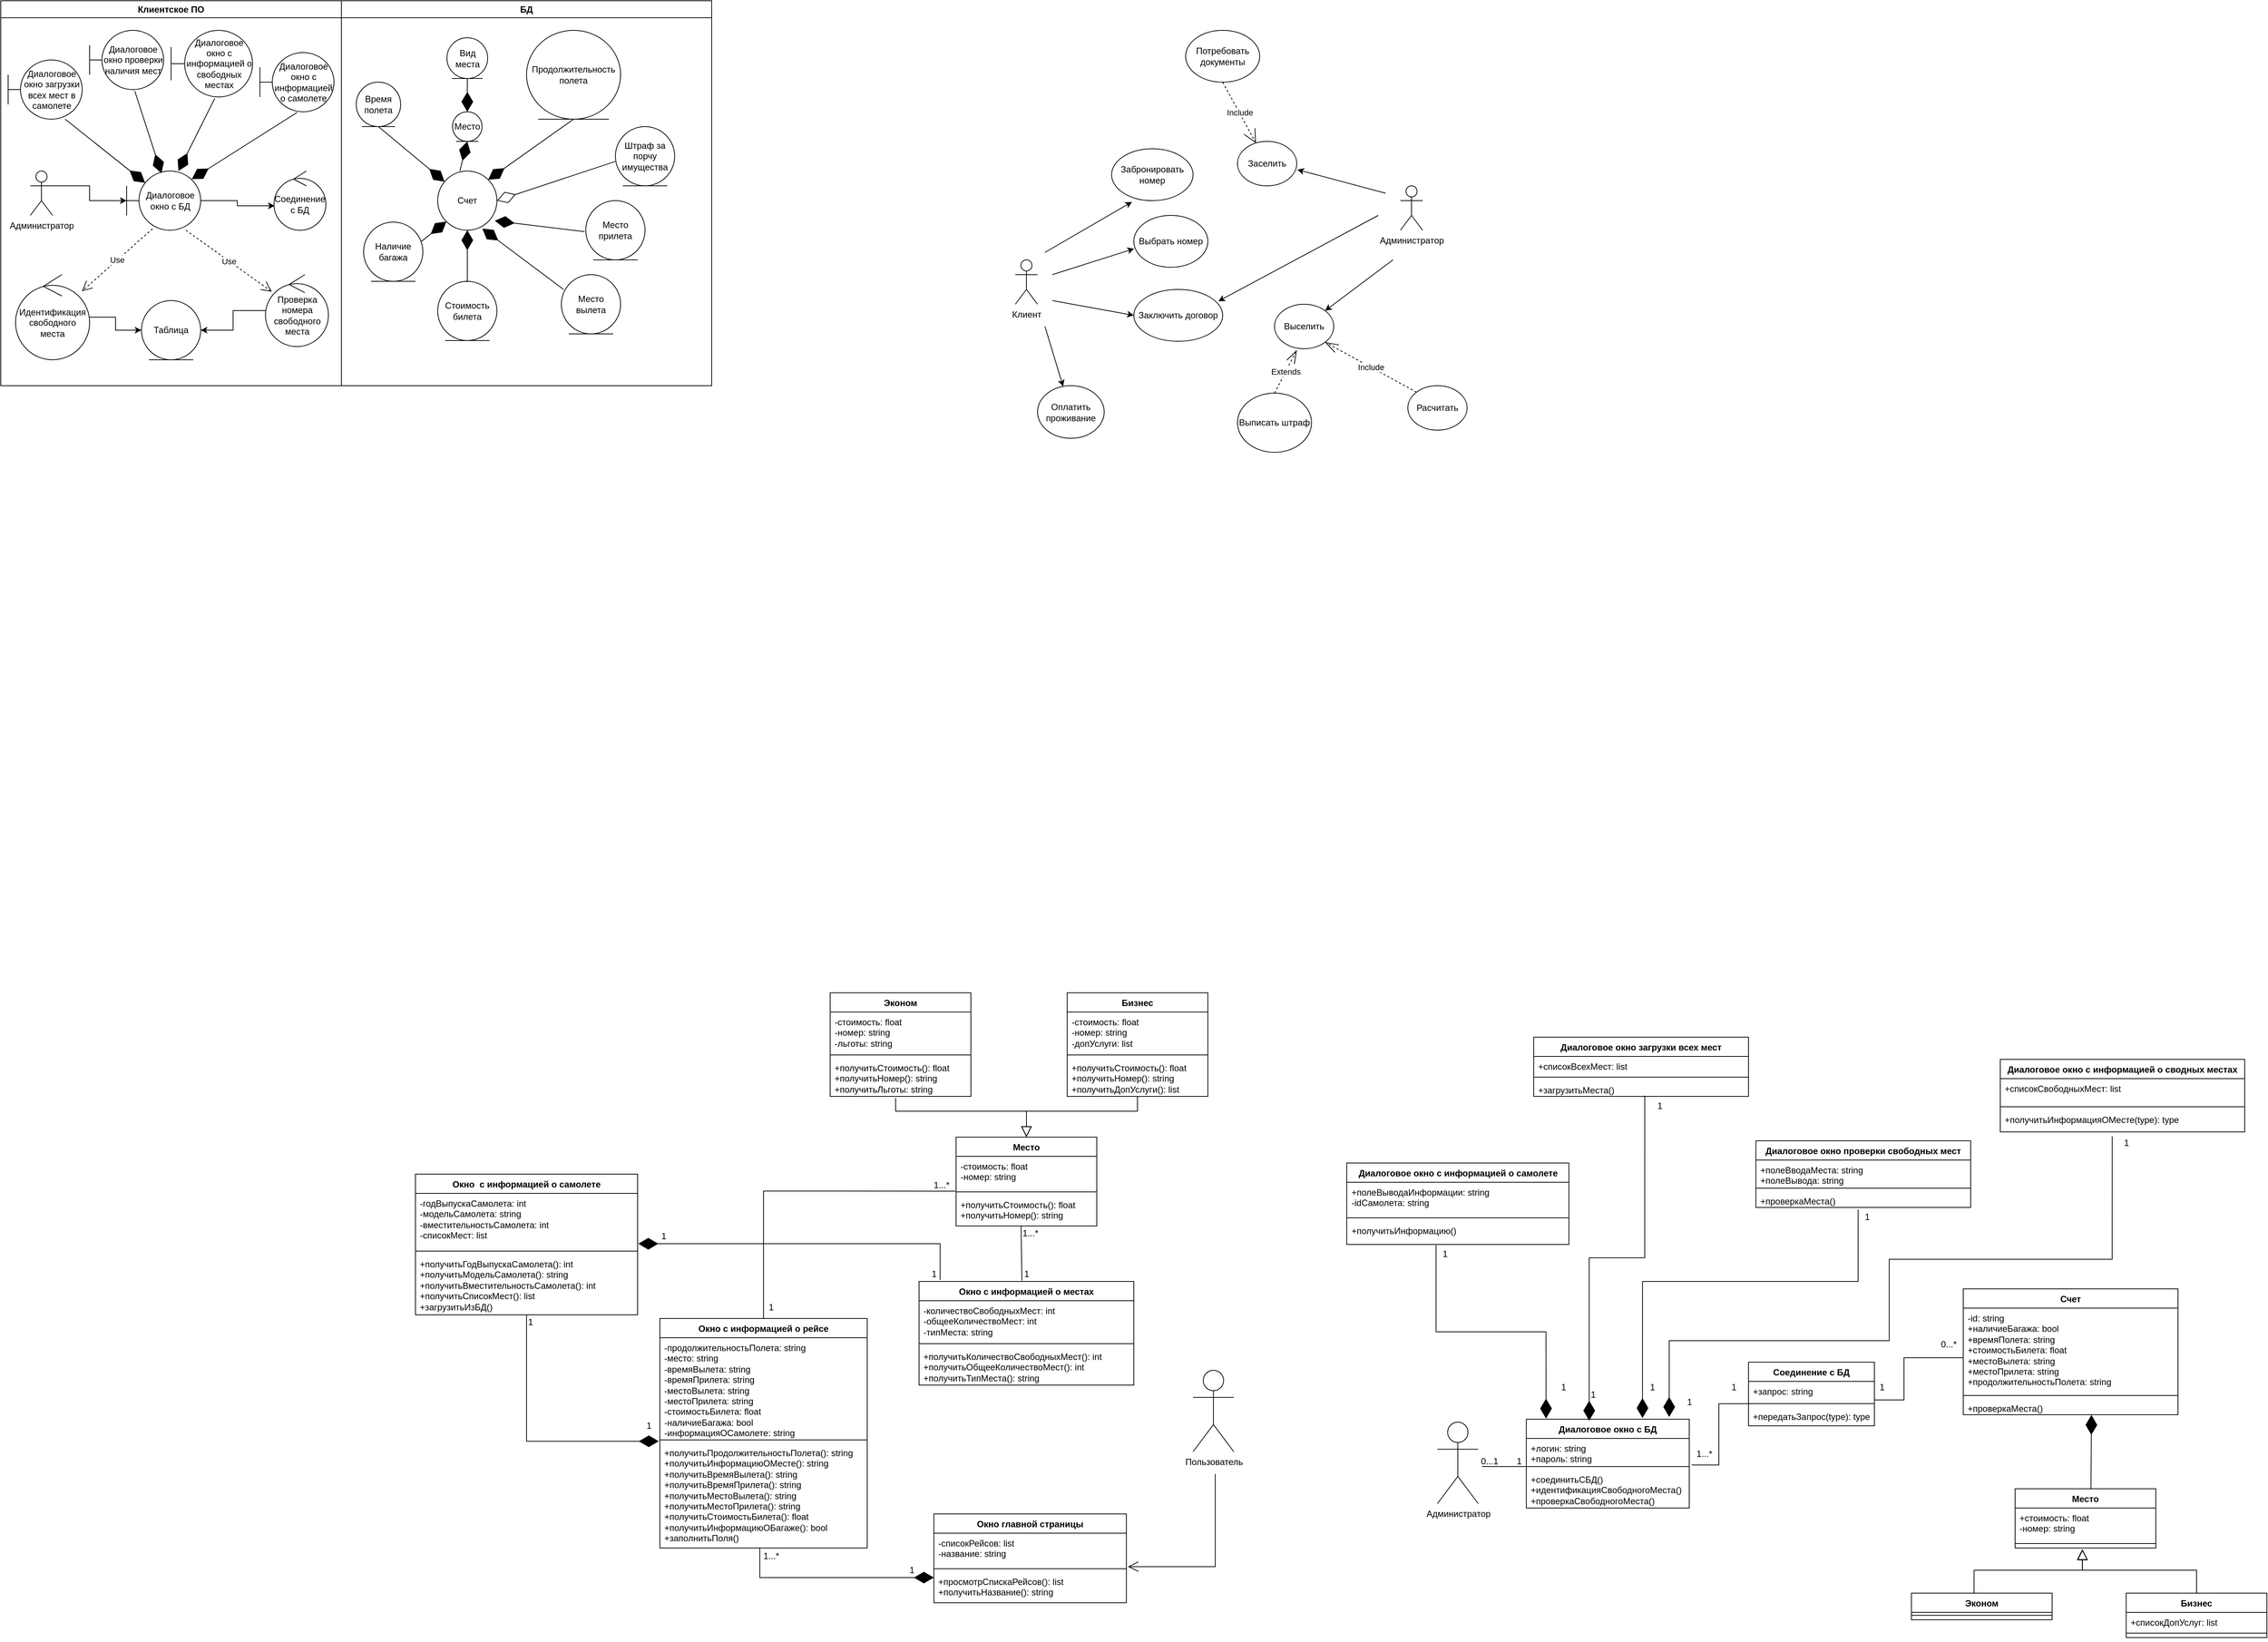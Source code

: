 <mxfile version="21.2.1" type="device">
  <diagram name="Страница 1" id="4YAchmyzu3xuuabaLVbb">
    <mxGraphModel dx="1687" dy="869" grid="1" gridSize="10" guides="1" tooltips="1" connect="1" arrows="1" fold="1" page="1" pageScale="1" pageWidth="3300" pageHeight="4681" math="0" shadow="0">
      <root>
        <mxCell id="0" />
        <mxCell id="1" parent="0" />
        <mxCell id="1o1NpNBGMr7HR1Ms8IrK-1" value="Клиентское ПО" style="swimlane;whiteSpace=wrap;html=1;" parent="1" vertex="1">
          <mxGeometry x="10" y="160" width="460" height="520" as="geometry" />
        </mxCell>
        <mxCell id="1o1NpNBGMr7HR1Ms8IrK-9" style="edgeStyle=orthogonalEdgeStyle;rounded=0;orthogonalLoop=1;jettySize=auto;html=1;entryX=0.014;entryY=0.588;entryDx=0;entryDy=0;entryPerimeter=0;" parent="1o1NpNBGMr7HR1Ms8IrK-1" source="1o1NpNBGMr7HR1Ms8IrK-3" target="1o1NpNBGMr7HR1Ms8IrK-7" edge="1">
          <mxGeometry relative="1" as="geometry" />
        </mxCell>
        <mxCell id="1o1NpNBGMr7HR1Ms8IrK-3" value="Диалоговое окно с БД" style="shape=umlBoundary;whiteSpace=wrap;html=1;" parent="1o1NpNBGMr7HR1Ms8IrK-1" vertex="1">
          <mxGeometry x="170" y="230" width="100" height="80" as="geometry" />
        </mxCell>
        <mxCell id="1o1NpNBGMr7HR1Ms8IrK-8" style="edgeStyle=orthogonalEdgeStyle;rounded=0;orthogonalLoop=1;jettySize=auto;html=1;exitX=1;exitY=0.333;exitDx=0;exitDy=0;exitPerimeter=0;" parent="1o1NpNBGMr7HR1Ms8IrK-1" source="1o1NpNBGMr7HR1Ms8IrK-4" target="1o1NpNBGMr7HR1Ms8IrK-3" edge="1">
          <mxGeometry relative="1" as="geometry" />
        </mxCell>
        <mxCell id="1o1NpNBGMr7HR1Ms8IrK-4" value="Администратор" style="shape=umlActor;verticalLabelPosition=bottom;verticalAlign=top;html=1;" parent="1o1NpNBGMr7HR1Ms8IrK-1" vertex="1">
          <mxGeometry x="40" y="230" width="30" height="60" as="geometry" />
        </mxCell>
        <mxCell id="1o1NpNBGMr7HR1Ms8IrK-7" value="Соединение с БД" style="ellipse;shape=umlControl;whiteSpace=wrap;html=1;" parent="1o1NpNBGMr7HR1Ms8IrK-1" vertex="1">
          <mxGeometry x="369" y="230" width="70" height="80" as="geometry" />
        </mxCell>
        <mxCell id="1o1NpNBGMr7HR1Ms8IrK-10" value="Диалоговое окно загрузки всех мест в самолете" style="shape=umlBoundary;whiteSpace=wrap;html=1;" parent="1o1NpNBGMr7HR1Ms8IrK-1" vertex="1">
          <mxGeometry x="10" y="80" width="100" height="80" as="geometry" />
        </mxCell>
        <mxCell id="1o1NpNBGMr7HR1Ms8IrK-11" value="Диалоговое окно проверки наличия мест" style="shape=umlBoundary;whiteSpace=wrap;html=1;" parent="1o1NpNBGMr7HR1Ms8IrK-1" vertex="1">
          <mxGeometry x="120" y="40" width="100" height="80" as="geometry" />
        </mxCell>
        <mxCell id="1o1NpNBGMr7HR1Ms8IrK-12" value="Диалоговое окно с информацией о свободных местах" style="shape=umlBoundary;whiteSpace=wrap;html=1;" parent="1o1NpNBGMr7HR1Ms8IrK-1" vertex="1">
          <mxGeometry x="230" y="40" width="110" height="90" as="geometry" />
        </mxCell>
        <mxCell id="1o1NpNBGMr7HR1Ms8IrK-13" value="Диалоговое окно с информацией о самолете" style="shape=umlBoundary;whiteSpace=wrap;html=1;" parent="1o1NpNBGMr7HR1Ms8IrK-1" vertex="1">
          <mxGeometry x="350" y="70" width="100" height="80" as="geometry" />
        </mxCell>
        <mxCell id="1o1NpNBGMr7HR1Ms8IrK-14" value="" style="endArrow=diamondThin;endFill=1;endSize=24;html=1;rounded=0;exitX=0.77;exitY=1;exitDx=0;exitDy=0;exitPerimeter=0;entryX=0.25;entryY=0.2;entryDx=0;entryDy=0;entryPerimeter=0;" parent="1o1NpNBGMr7HR1Ms8IrK-1" source="1o1NpNBGMr7HR1Ms8IrK-10" target="1o1NpNBGMr7HR1Ms8IrK-3" edge="1">
          <mxGeometry width="160" relative="1" as="geometry">
            <mxPoint x="40" y="190" as="sourcePoint" />
            <mxPoint x="200" y="190" as="targetPoint" />
          </mxGeometry>
        </mxCell>
        <mxCell id="1o1NpNBGMr7HR1Ms8IrK-15" value="" style="endArrow=diamondThin;endFill=1;endSize=24;html=1;rounded=0;exitX=0.61;exitY=1.025;exitDx=0;exitDy=0;exitPerimeter=0;entryX=0.47;entryY=0.038;entryDx=0;entryDy=0;entryPerimeter=0;" parent="1o1NpNBGMr7HR1Ms8IrK-1" source="1o1NpNBGMr7HR1Ms8IrK-11" target="1o1NpNBGMr7HR1Ms8IrK-3" edge="1">
          <mxGeometry width="160" relative="1" as="geometry">
            <mxPoint x="180" y="170" as="sourcePoint" />
            <mxPoint x="340" y="170" as="targetPoint" />
          </mxGeometry>
        </mxCell>
        <mxCell id="1o1NpNBGMr7HR1Ms8IrK-16" value="" style="endArrow=diamondThin;endFill=1;endSize=24;html=1;rounded=0;exitX=0.536;exitY=1.022;exitDx=0;exitDy=0;exitPerimeter=0;" parent="1o1NpNBGMr7HR1Ms8IrK-1" source="1o1NpNBGMr7HR1Ms8IrK-12" target="1o1NpNBGMr7HR1Ms8IrK-3" edge="1">
          <mxGeometry width="160" relative="1" as="geometry">
            <mxPoint x="280" y="190" as="sourcePoint" />
            <mxPoint x="440" y="190" as="targetPoint" />
          </mxGeometry>
        </mxCell>
        <mxCell id="1o1NpNBGMr7HR1Ms8IrK-17" value="" style="endArrow=diamondThin;endFill=1;endSize=24;html=1;rounded=0;exitX=0.5;exitY=1.013;exitDx=0;exitDy=0;exitPerimeter=0;entryX=0.88;entryY=0.138;entryDx=0;entryDy=0;entryPerimeter=0;" parent="1o1NpNBGMr7HR1Ms8IrK-1" source="1o1NpNBGMr7HR1Ms8IrK-13" target="1o1NpNBGMr7HR1Ms8IrK-3" edge="1">
          <mxGeometry width="160" relative="1" as="geometry">
            <mxPoint x="320" y="200" as="sourcePoint" />
            <mxPoint x="480" y="200" as="targetPoint" />
          </mxGeometry>
        </mxCell>
        <mxCell id="1o1NpNBGMr7HR1Ms8IrK-22" style="edgeStyle=orthogonalEdgeStyle;rounded=0;orthogonalLoop=1;jettySize=auto;html=1;entryX=0;entryY=0.5;entryDx=0;entryDy=0;" parent="1o1NpNBGMr7HR1Ms8IrK-1" source="1o1NpNBGMr7HR1Ms8IrK-18" target="1o1NpNBGMr7HR1Ms8IrK-19" edge="1">
          <mxGeometry relative="1" as="geometry" />
        </mxCell>
        <mxCell id="1o1NpNBGMr7HR1Ms8IrK-18" value="Идентификация свободного места" style="ellipse;shape=umlControl;whiteSpace=wrap;html=1;" parent="1o1NpNBGMr7HR1Ms8IrK-1" vertex="1">
          <mxGeometry x="20" y="370" width="100" height="115" as="geometry" />
        </mxCell>
        <mxCell id="1o1NpNBGMr7HR1Ms8IrK-19" value="Таблица" style="ellipse;shape=umlEntity;whiteSpace=wrap;html=1;" parent="1o1NpNBGMr7HR1Ms8IrK-1" vertex="1">
          <mxGeometry x="190" y="405" width="80" height="80" as="geometry" />
        </mxCell>
        <mxCell id="1o1NpNBGMr7HR1Ms8IrK-21" style="edgeStyle=orthogonalEdgeStyle;rounded=0;orthogonalLoop=1;jettySize=auto;html=1;entryX=1;entryY=0.5;entryDx=0;entryDy=0;" parent="1o1NpNBGMr7HR1Ms8IrK-1" source="1o1NpNBGMr7HR1Ms8IrK-20" target="1o1NpNBGMr7HR1Ms8IrK-19" edge="1">
          <mxGeometry relative="1" as="geometry" />
        </mxCell>
        <mxCell id="1o1NpNBGMr7HR1Ms8IrK-20" value="Проверка номера свободного места" style="ellipse;shape=umlControl;whiteSpace=wrap;html=1;" parent="1o1NpNBGMr7HR1Ms8IrK-1" vertex="1">
          <mxGeometry x="357.5" y="370" width="85" height="97.14" as="geometry" />
        </mxCell>
        <mxCell id="1o1NpNBGMr7HR1Ms8IrK-23" value="Use" style="endArrow=open;endSize=12;dashed=1;html=1;rounded=0;exitX=0.35;exitY=0.975;exitDx=0;exitDy=0;exitPerimeter=0;" parent="1o1NpNBGMr7HR1Ms8IrK-1" source="1o1NpNBGMr7HR1Ms8IrK-3" target="1o1NpNBGMr7HR1Ms8IrK-18" edge="1">
          <mxGeometry width="160" relative="1" as="geometry">
            <mxPoint x="190" y="350" as="sourcePoint" />
            <mxPoint x="350" y="350" as="targetPoint" />
          </mxGeometry>
        </mxCell>
        <mxCell id="1o1NpNBGMr7HR1Ms8IrK-24" value="Use" style="endArrow=open;endSize=12;dashed=1;html=1;rounded=0;exitX=0.8;exitY=1;exitDx=0;exitDy=0;exitPerimeter=0;entryX=0.1;entryY=0.237;entryDx=0;entryDy=0;entryPerimeter=0;" parent="1o1NpNBGMr7HR1Ms8IrK-1" source="1o1NpNBGMr7HR1Ms8IrK-3" target="1o1NpNBGMr7HR1Ms8IrK-20" edge="1">
          <mxGeometry width="160" relative="1" as="geometry">
            <mxPoint x="210" y="350" as="sourcePoint" />
            <mxPoint x="370" y="350" as="targetPoint" />
          </mxGeometry>
        </mxCell>
        <mxCell id="1o1NpNBGMr7HR1Ms8IrK-2" value="БД" style="swimlane;whiteSpace=wrap;html=1;" parent="1" vertex="1">
          <mxGeometry x="470" y="160" width="500" height="520" as="geometry" />
        </mxCell>
        <mxCell id="1o1NpNBGMr7HR1Ms8IrK-25" value="Счет" style="ellipse;whiteSpace=wrap;html=1;aspect=fixed;" parent="1o1NpNBGMr7HR1Ms8IrK-2" vertex="1">
          <mxGeometry x="130" y="230" width="80" height="80" as="geometry" />
        </mxCell>
        <mxCell id="1o1NpNBGMr7HR1Ms8IrK-26" value="Место" style="ellipse;shape=umlEntity;whiteSpace=wrap;html=1;" parent="1o1NpNBGMr7HR1Ms8IrK-2" vertex="1">
          <mxGeometry x="150" y="150" width="40" height="40" as="geometry" />
        </mxCell>
        <mxCell id="1o1NpNBGMr7HR1Ms8IrK-27" value="Вид места" style="ellipse;shape=umlEntity;whiteSpace=wrap;html=1;" parent="1o1NpNBGMr7HR1Ms8IrK-2" vertex="1">
          <mxGeometry x="142.5" y="50" width="55" height="55" as="geometry" />
        </mxCell>
        <mxCell id="1o1NpNBGMr7HR1Ms8IrK-28" value="" style="endArrow=diamondThin;endFill=1;endSize=24;html=1;rounded=0;entryX=0.5;entryY=1;entryDx=0;entryDy=0;" parent="1o1NpNBGMr7HR1Ms8IrK-2" target="1o1NpNBGMr7HR1Ms8IrK-26" edge="1">
          <mxGeometry width="160" relative="1" as="geometry">
            <mxPoint x="160" y="230" as="sourcePoint" />
            <mxPoint x="320" y="230" as="targetPoint" />
          </mxGeometry>
        </mxCell>
        <mxCell id="1o1NpNBGMr7HR1Ms8IrK-30" value="Время полета" style="ellipse;shape=umlEntity;whiteSpace=wrap;html=1;" parent="1o1NpNBGMr7HR1Ms8IrK-2" vertex="1">
          <mxGeometry x="20" y="110" width="60" height="60" as="geometry" />
        </mxCell>
        <mxCell id="1o1NpNBGMr7HR1Ms8IrK-31" value="Продолжительность полета" style="ellipse;shape=umlEntity;whiteSpace=wrap;html=1;" parent="1o1NpNBGMr7HR1Ms8IrK-2" vertex="1">
          <mxGeometry x="250" y="40" width="127" height="120" as="geometry" />
        </mxCell>
        <mxCell id="1o1NpNBGMr7HR1Ms8IrK-32" value="" style="endArrow=diamondThin;endFill=1;endSize=24;html=1;rounded=0;exitX=0.5;exitY=1;exitDx=0;exitDy=0;" parent="1o1NpNBGMr7HR1Ms8IrK-2" source="1o1NpNBGMr7HR1Ms8IrK-30" target="1o1NpNBGMr7HR1Ms8IrK-25" edge="1">
          <mxGeometry width="160" relative="1" as="geometry">
            <mxPoint x="210" y="220" as="sourcePoint" />
            <mxPoint x="370" y="220" as="targetPoint" />
          </mxGeometry>
        </mxCell>
        <mxCell id="1o1NpNBGMr7HR1Ms8IrK-33" value="&lt;div&gt;Стоимость билета&lt;/div&gt;" style="ellipse;shape=umlEntity;whiteSpace=wrap;html=1;" parent="1o1NpNBGMr7HR1Ms8IrK-2" vertex="1">
          <mxGeometry x="130" y="379" width="80" height="80" as="geometry" />
        </mxCell>
        <mxCell id="1o1NpNBGMr7HR1Ms8IrK-34" value="" style="endArrow=diamondThin;endFill=1;endSize=24;html=1;rounded=0;entryX=0.5;entryY=1;entryDx=0;entryDy=0;" parent="1o1NpNBGMr7HR1Ms8IrK-2" target="1o1NpNBGMr7HR1Ms8IrK-25" edge="1">
          <mxGeometry width="160" relative="1" as="geometry">
            <mxPoint x="170" y="380" as="sourcePoint" />
            <mxPoint x="330" y="380" as="targetPoint" />
          </mxGeometry>
        </mxCell>
        <mxCell id="1o1NpNBGMr7HR1Ms8IrK-35" value="" style="endArrow=diamondThin;endFill=1;endSize=24;html=1;rounded=0;exitX=0.5;exitY=1;exitDx=0;exitDy=0;entryX=1;entryY=0;entryDx=0;entryDy=0;" parent="1o1NpNBGMr7HR1Ms8IrK-2" source="1o1NpNBGMr7HR1Ms8IrK-31" target="1o1NpNBGMr7HR1Ms8IrK-25" edge="1">
          <mxGeometry width="160" relative="1" as="geometry">
            <mxPoint x="260" y="220" as="sourcePoint" />
            <mxPoint x="420" y="220" as="targetPoint" />
          </mxGeometry>
        </mxCell>
        <mxCell id="1o1NpNBGMr7HR1Ms8IrK-36" value="Штраф за порчу имущества" style="ellipse;shape=umlEntity;whiteSpace=wrap;html=1;" parent="1o1NpNBGMr7HR1Ms8IrK-2" vertex="1">
          <mxGeometry x="370" y="170" width="80" height="80" as="geometry" />
        </mxCell>
        <mxCell id="1o1NpNBGMr7HR1Ms8IrK-37" value="" style="endArrow=diamondThin;endFill=0;endSize=24;html=1;rounded=0;exitX=-0.005;exitY=0.59;exitDx=0;exitDy=0;exitPerimeter=0;entryX=1;entryY=0.5;entryDx=0;entryDy=0;" parent="1o1NpNBGMr7HR1Ms8IrK-2" source="1o1NpNBGMr7HR1Ms8IrK-36" target="1o1NpNBGMr7HR1Ms8IrK-25" edge="1">
          <mxGeometry width="160" relative="1" as="geometry">
            <mxPoint x="290" y="290" as="sourcePoint" />
            <mxPoint x="450" y="290" as="targetPoint" />
          </mxGeometry>
        </mxCell>
        <mxCell id="1o1NpNBGMr7HR1Ms8IrK-39" value="" style="endArrow=diamondThin;endFill=1;endSize=24;html=1;rounded=0;exitX=-0.018;exitY=0.524;exitDx=0;exitDy=0;exitPerimeter=0;entryX=0.964;entryY=0.84;entryDx=0;entryDy=0;entryPerimeter=0;" parent="1o1NpNBGMr7HR1Ms8IrK-2" target="1o1NpNBGMr7HR1Ms8IrK-25" edge="1">
          <mxGeometry width="160" relative="1" as="geometry">
            <mxPoint x="328.38" y="311.92" as="sourcePoint" />
            <mxPoint x="460" y="370" as="targetPoint" />
            <Array as="points" />
          </mxGeometry>
        </mxCell>
        <mxCell id="1o1NpNBGMr7HR1Ms8IrK-41" value="" style="endArrow=diamondThin;endFill=1;endSize=24;html=1;rounded=0;entryX=0.753;entryY=0.972;entryDx=0;entryDy=0;entryPerimeter=0;" parent="1o1NpNBGMr7HR1Ms8IrK-2" target="1o1NpNBGMr7HR1Ms8IrK-25" edge="1">
          <mxGeometry width="160" relative="1" as="geometry">
            <mxPoint x="300" y="390" as="sourcePoint" />
            <mxPoint x="460" y="390" as="targetPoint" />
          </mxGeometry>
        </mxCell>
        <mxCell id="1o1NpNBGMr7HR1Ms8IrK-43" value="" style="endArrow=diamondThin;endFill=1;endSize=24;html=1;rounded=0;exitX=0.956;exitY=0.263;exitDx=0;exitDy=0;exitPerimeter=0;entryX=0;entryY=1;entryDx=0;entryDy=0;" parent="1o1NpNBGMr7HR1Ms8IrK-2" target="1o1NpNBGMr7HR1Ms8IrK-25" edge="1">
          <mxGeometry width="160" relative="1" as="geometry">
            <mxPoint x="106.04" y="326.673" as="sourcePoint" />
            <mxPoint x="270" y="320" as="targetPoint" />
          </mxGeometry>
        </mxCell>
        <mxCell id="1o1NpNBGMr7HR1Ms8IrK-44" value="Место прилета" style="ellipse;shape=umlEntity;whiteSpace=wrap;html=1;" parent="1o1NpNBGMr7HR1Ms8IrK-2" vertex="1">
          <mxGeometry x="330" y="270" width="80" height="80" as="geometry" />
        </mxCell>
        <mxCell id="1o1NpNBGMr7HR1Ms8IrK-45" value="Место вылета" style="ellipse;shape=umlEntity;whiteSpace=wrap;html=1;" parent="1o1NpNBGMr7HR1Ms8IrK-2" vertex="1">
          <mxGeometry x="297" y="370" width="80" height="80" as="geometry" />
        </mxCell>
        <mxCell id="1o1NpNBGMr7HR1Ms8IrK-46" value="Наличие багажа" style="ellipse;shape=umlEntity;whiteSpace=wrap;html=1;" parent="1o1NpNBGMr7HR1Ms8IrK-2" vertex="1">
          <mxGeometry x="30" y="299" width="80" height="80" as="geometry" />
        </mxCell>
        <mxCell id="1o1NpNBGMr7HR1Ms8IrK-47" value="" style="endArrow=diamondThin;endFill=1;endSize=24;html=1;rounded=0;exitX=0.5;exitY=1;exitDx=0;exitDy=0;entryX=0.5;entryY=0;entryDx=0;entryDy=0;" parent="1o1NpNBGMr7HR1Ms8IrK-2" source="1o1NpNBGMr7HR1Ms8IrK-27" target="1o1NpNBGMr7HR1Ms8IrK-26" edge="1">
          <mxGeometry width="160" relative="1" as="geometry">
            <mxPoint x="170" y="100" as="sourcePoint" />
            <mxPoint x="330" y="100" as="targetPoint" />
          </mxGeometry>
        </mxCell>
        <mxCell id="pnTAxGeJjWn9J6ItpBUI-1" value="&lt;div&gt;Клиент&lt;/div&gt;&lt;div&gt;&lt;br&gt;&lt;/div&gt;" style="shape=umlActor;verticalLabelPosition=bottom;verticalAlign=top;html=1;outlineConnect=0;" parent="1" vertex="1">
          <mxGeometry x="1380" y="510" width="30" height="60" as="geometry" />
        </mxCell>
        <mxCell id="pnTAxGeJjWn9J6ItpBUI-4" value="&lt;div&gt;Администратор&lt;/div&gt;&lt;div&gt;&lt;br&gt;&lt;/div&gt;" style="shape=umlActor;verticalLabelPosition=bottom;verticalAlign=top;html=1;outlineConnect=0;" parent="1" vertex="1">
          <mxGeometry x="1900" y="410" width="30" height="60" as="geometry" />
        </mxCell>
        <mxCell id="pnTAxGeJjWn9J6ItpBUI-7" value="Выселить" style="ellipse;whiteSpace=wrap;html=1;" parent="1" vertex="1">
          <mxGeometry x="1730" y="570" width="80" height="60" as="geometry" />
        </mxCell>
        <mxCell id="pnTAxGeJjWn9J6ItpBUI-8" value="Заселить" style="ellipse;whiteSpace=wrap;html=1;" parent="1" vertex="1">
          <mxGeometry x="1680" y="350" width="80" height="60" as="geometry" />
        </mxCell>
        <mxCell id="pnTAxGeJjWn9J6ItpBUI-9" value="" style="endArrow=classic;html=1;rounded=0;" parent="1" target="pnTAxGeJjWn9J6ItpBUI-7" edge="1">
          <mxGeometry width="50" height="50" relative="1" as="geometry">
            <mxPoint x="1890" y="510" as="sourcePoint" />
            <mxPoint x="1660" y="520" as="targetPoint" />
          </mxGeometry>
        </mxCell>
        <mxCell id="pnTAxGeJjWn9J6ItpBUI-10" value="" style="endArrow=classic;html=1;rounded=0;entryX=1.01;entryY=0.636;entryDx=0;entryDy=0;entryPerimeter=0;" parent="1" target="pnTAxGeJjWn9J6ItpBUI-8" edge="1">
          <mxGeometry width="50" height="50" relative="1" as="geometry">
            <mxPoint x="1880" y="420" as="sourcePoint" />
            <mxPoint x="1770" y="390" as="targetPoint" />
          </mxGeometry>
        </mxCell>
        <mxCell id="pnTAxGeJjWn9J6ItpBUI-11" value="Расчитать" style="ellipse;whiteSpace=wrap;html=1;" parent="1" vertex="1">
          <mxGeometry x="1910" y="680" width="80" height="60" as="geometry" />
        </mxCell>
        <mxCell id="pnTAxGeJjWn9J6ItpBUI-12" value="Выписать штраф" style="ellipse;whiteSpace=wrap;html=1;" parent="1" vertex="1">
          <mxGeometry x="1680" y="690" width="100" height="80" as="geometry" />
        </mxCell>
        <mxCell id="pnTAxGeJjWn9J6ItpBUI-14" value="Extends" style="endArrow=openThin;endSize=16;endFill=0;html=1;rounded=0;dashed=1;entryX=0.375;entryY=1.033;entryDx=0;entryDy=0;entryPerimeter=0;exitX=0.5;exitY=0;exitDx=0;exitDy=0;" parent="1" source="pnTAxGeJjWn9J6ItpBUI-12" target="pnTAxGeJjWn9J6ItpBUI-7" edge="1">
          <mxGeometry width="160" relative="1" as="geometry">
            <mxPoint x="1919.716" y="688.787" as="sourcePoint" />
            <mxPoint x="1799.585" y="618.407" as="targetPoint" />
          </mxGeometry>
        </mxCell>
        <mxCell id="pnTAxGeJjWn9J6ItpBUI-15" value="Include" style="endArrow=openThin;endSize=16;endFill=0;html=1;rounded=0;exitX=0;exitY=0;exitDx=0;exitDy=0;entryX=1;entryY=1;entryDx=0;entryDy=0;dashed=1;" parent="1" source="pnTAxGeJjWn9J6ItpBUI-11" target="pnTAxGeJjWn9J6ItpBUI-7" edge="1">
          <mxGeometry width="160" relative="1" as="geometry">
            <mxPoint x="1740" y="690" as="sourcePoint" />
            <mxPoint x="1900" y="690" as="targetPoint" />
          </mxGeometry>
        </mxCell>
        <mxCell id="pnTAxGeJjWn9J6ItpBUI-17" value="Потребовать документы" style="ellipse;whiteSpace=wrap;html=1;" parent="1" vertex="1">
          <mxGeometry x="1610" y="200" width="100" height="70" as="geometry" />
        </mxCell>
        <mxCell id="pnTAxGeJjWn9J6ItpBUI-18" value="Забронировать номер" style="ellipse;whiteSpace=wrap;html=1;" parent="1" vertex="1">
          <mxGeometry x="1510" y="360" width="110" height="70" as="geometry" />
        </mxCell>
        <mxCell id="pnTAxGeJjWn9J6ItpBUI-19" value="" style="endArrow=classic;html=1;rounded=0;entryX=0.25;entryY=1.025;entryDx=0;entryDy=0;entryPerimeter=0;" parent="1" target="pnTAxGeJjWn9J6ItpBUI-18" edge="1">
          <mxGeometry width="50" height="50" relative="1" as="geometry">
            <mxPoint x="1420" y="500" as="sourcePoint" />
            <mxPoint x="1480" y="460" as="targetPoint" />
          </mxGeometry>
        </mxCell>
        <mxCell id="pnTAxGeJjWn9J6ItpBUI-20" value="Выбрать номер" style="ellipse;whiteSpace=wrap;html=1;" parent="1" vertex="1">
          <mxGeometry x="1540" y="450" width="100" height="70" as="geometry" />
        </mxCell>
        <mxCell id="pnTAxGeJjWn9J6ItpBUI-21" value="" style="endArrow=classic;html=1;rounded=0;entryX=0.004;entryY=0.642;entryDx=0;entryDy=0;entryPerimeter=0;" parent="1" target="pnTAxGeJjWn9J6ItpBUI-20" edge="1">
          <mxGeometry width="50" height="50" relative="1" as="geometry">
            <mxPoint x="1430" y="530" as="sourcePoint" />
            <mxPoint x="1490" y="500" as="targetPoint" />
          </mxGeometry>
        </mxCell>
        <mxCell id="pnTAxGeJjWn9J6ItpBUI-22" value="Оплатить проживание" style="ellipse;whiteSpace=wrap;html=1;" parent="1" vertex="1">
          <mxGeometry x="1410" y="680" width="90" height="71" as="geometry" />
        </mxCell>
        <mxCell id="pnTAxGeJjWn9J6ItpBUI-23" value="" style="endArrow=classic;html=1;rounded=0;" parent="1" target="pnTAxGeJjWn9J6ItpBUI-22" edge="1">
          <mxGeometry width="50" height="50" relative="1" as="geometry">
            <mxPoint x="1420" y="600" as="sourcePoint" />
            <mxPoint x="1470" y="550" as="targetPoint" />
          </mxGeometry>
        </mxCell>
        <mxCell id="pnTAxGeJjWn9J6ItpBUI-26" value="Заключить договор" style="ellipse;whiteSpace=wrap;html=1;" parent="1" vertex="1">
          <mxGeometry x="1540" y="550" width="120" height="70" as="geometry" />
        </mxCell>
        <mxCell id="pnTAxGeJjWn9J6ItpBUI-27" value="" style="endArrow=classic;html=1;rounded=0;entryX=0;entryY=0.5;entryDx=0;entryDy=0;" parent="1" target="pnTAxGeJjWn9J6ItpBUI-26" edge="1">
          <mxGeometry width="50" height="50" relative="1" as="geometry">
            <mxPoint x="1430" y="565" as="sourcePoint" />
            <mxPoint x="1480" y="515" as="targetPoint" />
          </mxGeometry>
        </mxCell>
        <mxCell id="pnTAxGeJjWn9J6ItpBUI-28" value="" style="endArrow=classic;html=1;rounded=0;entryX=0.951;entryY=0.227;entryDx=0;entryDy=0;entryPerimeter=0;" parent="1" target="pnTAxGeJjWn9J6ItpBUI-26" edge="1">
          <mxGeometry width="50" height="50" relative="1" as="geometry">
            <mxPoint x="1870" y="450" as="sourcePoint" />
            <mxPoint x="1910" y="410" as="targetPoint" />
          </mxGeometry>
        </mxCell>
        <mxCell id="pnTAxGeJjWn9J6ItpBUI-30" value="Include" style="endArrow=open;endSize=16;endFill=0;html=1;rounded=0;exitX=0.5;exitY=1;exitDx=0;exitDy=0;dashed=1;" parent="1" source="pnTAxGeJjWn9J6ItpBUI-17" target="pnTAxGeJjWn9J6ItpBUI-8" edge="1">
          <mxGeometry width="160" relative="1" as="geometry">
            <mxPoint x="1706" y="321" as="sourcePoint" />
            <mxPoint x="1730" y="260" as="targetPoint" />
          </mxGeometry>
        </mxCell>
        <mxCell id="pnTAxGeJjWn9J6ItpBUI-35" value="Окно главной страницы" style="swimlane;fontStyle=1;align=center;verticalAlign=top;childLayout=stackLayout;horizontal=1;startSize=26;horizontalStack=0;resizeParent=1;resizeParentMax=0;resizeLast=0;collapsible=1;marginBottom=0;whiteSpace=wrap;html=1;" parent="1" vertex="1">
          <mxGeometry x="1270" y="2204" width="260" height="120" as="geometry" />
        </mxCell>
        <mxCell id="pnTAxGeJjWn9J6ItpBUI-36" value="&lt;div&gt;-списокРейсов: list&lt;/div&gt;&lt;div&gt;-название: string&lt;br&gt;&lt;/div&gt;" style="text;strokeColor=none;fillColor=none;align=left;verticalAlign=top;spacingLeft=4;spacingRight=4;overflow=hidden;rotatable=0;points=[[0,0.5],[1,0.5]];portConstraint=eastwest;whiteSpace=wrap;html=1;" parent="pnTAxGeJjWn9J6ItpBUI-35" vertex="1">
          <mxGeometry y="26" width="260" height="44" as="geometry" />
        </mxCell>
        <mxCell id="pnTAxGeJjWn9J6ItpBUI-37" value="" style="line;strokeWidth=1;fillColor=none;align=left;verticalAlign=middle;spacingTop=-1;spacingLeft=3;spacingRight=3;rotatable=0;labelPosition=right;points=[];portConstraint=eastwest;strokeColor=inherit;" parent="pnTAxGeJjWn9J6ItpBUI-35" vertex="1">
          <mxGeometry y="70" width="260" height="8" as="geometry" />
        </mxCell>
        <mxCell id="pnTAxGeJjWn9J6ItpBUI-38" value="&lt;div&gt;+просмотрСпискаРейсов(): list&lt;/div&gt;&lt;div&gt;+получитьНазвание(): string&lt;br&gt;&lt;/div&gt;" style="text;strokeColor=none;fillColor=none;align=left;verticalAlign=top;spacingLeft=4;spacingRight=4;overflow=hidden;rotatable=0;points=[[0,0.5],[1,0.5]];portConstraint=eastwest;whiteSpace=wrap;html=1;" parent="pnTAxGeJjWn9J6ItpBUI-35" vertex="1">
          <mxGeometry y="78" width="260" height="42" as="geometry" />
        </mxCell>
        <mxCell id="pnTAxGeJjWn9J6ItpBUI-39" value="Окно&amp;nbsp; с информацией о самолете" style="swimlane;fontStyle=1;align=center;verticalAlign=top;childLayout=stackLayout;horizontal=1;startSize=26;horizontalStack=0;resizeParent=1;resizeParentMax=0;resizeLast=0;collapsible=1;marginBottom=0;whiteSpace=wrap;html=1;" parent="1" vertex="1">
          <mxGeometry x="570" y="1745" width="300" height="190" as="geometry" />
        </mxCell>
        <mxCell id="pnTAxGeJjWn9J6ItpBUI-40" value="&lt;div&gt;-годВыпускаСамолета: int&lt;/div&gt;&lt;div&gt;-модельСамолетa: string&lt;/div&gt;&lt;div&gt;-вместительностьСамолета: int&lt;/div&gt;&lt;div&gt;-списокМест: list &lt;br&gt;&lt;/div&gt;&lt;div&gt;&lt;br&gt;&lt;/div&gt;&lt;div&gt;&lt;br&gt;&lt;/div&gt;" style="text;strokeColor=none;fillColor=none;align=left;verticalAlign=top;spacingLeft=4;spacingRight=4;overflow=hidden;rotatable=0;points=[[0,0.5],[1,0.5]];portConstraint=eastwest;whiteSpace=wrap;html=1;" parent="pnTAxGeJjWn9J6ItpBUI-39" vertex="1">
          <mxGeometry y="26" width="300" height="74" as="geometry" />
        </mxCell>
        <mxCell id="pnTAxGeJjWn9J6ItpBUI-41" value="" style="line;strokeWidth=1;fillColor=none;align=left;verticalAlign=middle;spacingTop=-1;spacingLeft=3;spacingRight=3;rotatable=0;labelPosition=right;points=[];portConstraint=eastwest;strokeColor=inherit;" parent="pnTAxGeJjWn9J6ItpBUI-39" vertex="1">
          <mxGeometry y="100" width="300" height="8" as="geometry" />
        </mxCell>
        <mxCell id="pnTAxGeJjWn9J6ItpBUI-42" value="&lt;div&gt;+получитьГодВыпускаСамолета(): int&lt;/div&gt;&lt;div&gt;+получитьМодельСамолета(): string&lt;/div&gt;&lt;div&gt;+получитьВместительностьСамолета(): int&lt;br&gt;&lt;/div&gt;&lt;div&gt;+получитьСписокМест(): list&lt;br&gt;&lt;/div&gt;&lt;div&gt;+загрузитьИзБД()&lt;/div&gt;" style="text;strokeColor=none;fillColor=none;align=left;verticalAlign=top;spacingLeft=4;spacingRight=4;overflow=hidden;rotatable=0;points=[[0,0.5],[1,0.5]];portConstraint=eastwest;whiteSpace=wrap;html=1;" parent="pnTAxGeJjWn9J6ItpBUI-39" vertex="1">
          <mxGeometry y="108" width="300" height="82" as="geometry" />
        </mxCell>
        <mxCell id="pnTAxGeJjWn9J6ItpBUI-44" value="1" style="text;html=1;align=center;verticalAlign=middle;resizable=0;points=[];autosize=1;strokeColor=none;fillColor=none;" parent="1" vertex="1">
          <mxGeometry x="870" y="2070" width="30" height="30" as="geometry" />
        </mxCell>
        <mxCell id="pnTAxGeJjWn9J6ItpBUI-47" value="Окно с информацией о местах" style="swimlane;fontStyle=1;align=center;verticalAlign=top;childLayout=stackLayout;horizontal=1;startSize=26;horizontalStack=0;resizeParent=1;resizeParentMax=0;resizeLast=0;collapsible=1;marginBottom=0;whiteSpace=wrap;html=1;" parent="1" vertex="1">
          <mxGeometry x="1250" y="1890" width="290" height="140" as="geometry" />
        </mxCell>
        <mxCell id="pnTAxGeJjWn9J6ItpBUI-48" value="&lt;div&gt;-количествоСвободныхМест: int&lt;/div&gt;&lt;div&gt;-общееКоличествоМест: int&lt;br&gt;&lt;/div&gt;&lt;div&gt;-типМеста: string&lt;br&gt;&lt;/div&gt;" style="text;strokeColor=none;fillColor=none;align=left;verticalAlign=top;spacingLeft=4;spacingRight=4;overflow=hidden;rotatable=0;points=[[0,0.5],[1,0.5]];portConstraint=eastwest;whiteSpace=wrap;html=1;" parent="pnTAxGeJjWn9J6ItpBUI-47" vertex="1">
          <mxGeometry y="26" width="290" height="54" as="geometry" />
        </mxCell>
        <mxCell id="pnTAxGeJjWn9J6ItpBUI-49" value="" style="line;strokeWidth=1;fillColor=none;align=left;verticalAlign=middle;spacingTop=-1;spacingLeft=3;spacingRight=3;rotatable=0;labelPosition=right;points=[];portConstraint=eastwest;strokeColor=inherit;" parent="pnTAxGeJjWn9J6ItpBUI-47" vertex="1">
          <mxGeometry y="80" width="290" height="8" as="geometry" />
        </mxCell>
        <mxCell id="pnTAxGeJjWn9J6ItpBUI-50" value="&lt;div&gt;+получитьКоличествоСвободныхМест(): int&lt;/div&gt;&lt;div&gt;+получитьОбщееКоличествоМест(): int&lt;br&gt;&lt;/div&gt;&lt;div&gt;+получитьТипМеста(): string&lt;br&gt;&lt;/div&gt;" style="text;strokeColor=none;fillColor=none;align=left;verticalAlign=top;spacingLeft=4;spacingRight=4;overflow=hidden;rotatable=0;points=[[0,0.5],[1,0.5]];portConstraint=eastwest;whiteSpace=wrap;html=1;" parent="pnTAxGeJjWn9J6ItpBUI-47" vertex="1">
          <mxGeometry y="88" width="290" height="52" as="geometry" />
        </mxCell>
        <mxCell id="pnTAxGeJjWn9J6ItpBUI-52" value="1" style="text;html=1;align=center;verticalAlign=middle;resizable=0;points=[];autosize=1;strokeColor=none;fillColor=none;" parent="1" vertex="1">
          <mxGeometry x="890" y="1814" width="30" height="30" as="geometry" />
        </mxCell>
        <mxCell id="pnTAxGeJjWn9J6ItpBUI-55" value="Место" style="swimlane;fontStyle=1;align=center;verticalAlign=top;childLayout=stackLayout;horizontal=1;startSize=26;horizontalStack=0;resizeParent=1;resizeParentMax=0;resizeLast=0;collapsible=1;marginBottom=0;whiteSpace=wrap;html=1;" parent="1" vertex="1">
          <mxGeometry x="1300" y="1695" width="190" height="120" as="geometry" />
        </mxCell>
        <mxCell id="pnTAxGeJjWn9J6ItpBUI-56" value="&lt;div&gt;-cтоимость: float&lt;/div&gt;&lt;div&gt;-номер: string&lt;br&gt;&lt;/div&gt;" style="text;strokeColor=none;fillColor=none;align=left;verticalAlign=top;spacingLeft=4;spacingRight=4;overflow=hidden;rotatable=0;points=[[0,0.5],[1,0.5]];portConstraint=eastwest;whiteSpace=wrap;html=1;" parent="pnTAxGeJjWn9J6ItpBUI-55" vertex="1">
          <mxGeometry y="26" width="190" height="44" as="geometry" />
        </mxCell>
        <mxCell id="pnTAxGeJjWn9J6ItpBUI-57" value="" style="line;strokeWidth=1;fillColor=none;align=left;verticalAlign=middle;spacingTop=-1;spacingLeft=3;spacingRight=3;rotatable=0;labelPosition=right;points=[];portConstraint=eastwest;strokeColor=inherit;" parent="pnTAxGeJjWn9J6ItpBUI-55" vertex="1">
          <mxGeometry y="70" width="190" height="8" as="geometry" />
        </mxCell>
        <mxCell id="pnTAxGeJjWn9J6ItpBUI-58" value="&lt;div&gt;+получитьСтоимость(): float&lt;/div&gt;&lt;div&gt;+получитьНомер(): string&lt;br&gt;&lt;/div&gt;" style="text;strokeColor=none;fillColor=none;align=left;verticalAlign=top;spacingLeft=4;spacingRight=4;overflow=hidden;rotatable=0;points=[[0,0.5],[1,0.5]];portConstraint=eastwest;whiteSpace=wrap;html=1;" parent="pnTAxGeJjWn9J6ItpBUI-55" vertex="1">
          <mxGeometry y="78" width="190" height="42" as="geometry" />
        </mxCell>
        <mxCell id="pnTAxGeJjWn9J6ItpBUI-63" value="Бизнес" style="swimlane;fontStyle=1;align=center;verticalAlign=top;childLayout=stackLayout;horizontal=1;startSize=26;horizontalStack=0;resizeParent=1;resizeParentMax=0;resizeLast=0;collapsible=1;marginBottom=0;whiteSpace=wrap;html=1;" parent="1" vertex="1">
          <mxGeometry x="1450" y="1500" width="190" height="140" as="geometry" />
        </mxCell>
        <mxCell id="pnTAxGeJjWn9J6ItpBUI-64" value="&lt;div&gt;-cтоимость: float&lt;/div&gt;&lt;div&gt;-номер: string&lt;br&gt;&lt;/div&gt;&lt;div&gt;-допУслуги: list&lt;br&gt;&lt;/div&gt;" style="text;strokeColor=none;fillColor=none;align=left;verticalAlign=top;spacingLeft=4;spacingRight=4;overflow=hidden;rotatable=0;points=[[0,0.5],[1,0.5]];portConstraint=eastwest;whiteSpace=wrap;html=1;" parent="pnTAxGeJjWn9J6ItpBUI-63" vertex="1">
          <mxGeometry y="26" width="190" height="54" as="geometry" />
        </mxCell>
        <mxCell id="pnTAxGeJjWn9J6ItpBUI-65" value="" style="line;strokeWidth=1;fillColor=none;align=left;verticalAlign=middle;spacingTop=-1;spacingLeft=3;spacingRight=3;rotatable=0;labelPosition=right;points=[];portConstraint=eastwest;strokeColor=inherit;" parent="pnTAxGeJjWn9J6ItpBUI-63" vertex="1">
          <mxGeometry y="80" width="190" height="8" as="geometry" />
        </mxCell>
        <mxCell id="pnTAxGeJjWn9J6ItpBUI-66" value="&lt;div&gt;+получитьСтоимость(): float&lt;/div&gt;&lt;div&gt;+получитьНомер(): string&lt;br&gt;&lt;/div&gt;&lt;div&gt;+получитьДопУслуги(): list&lt;br&gt;&lt;/div&gt;" style="text;strokeColor=none;fillColor=none;align=left;verticalAlign=top;spacingLeft=4;spacingRight=4;overflow=hidden;rotatable=0;points=[[0,0.5],[1,0.5]];portConstraint=eastwest;whiteSpace=wrap;html=1;" parent="pnTAxGeJjWn9J6ItpBUI-63" vertex="1">
          <mxGeometry y="88" width="190" height="52" as="geometry" />
        </mxCell>
        <mxCell id="pnTAxGeJjWn9J6ItpBUI-67" value="Эконом" style="swimlane;fontStyle=1;align=center;verticalAlign=top;childLayout=stackLayout;horizontal=1;startSize=26;horizontalStack=0;resizeParent=1;resizeParentMax=0;resizeLast=0;collapsible=1;marginBottom=0;whiteSpace=wrap;html=1;" parent="1" vertex="1">
          <mxGeometry x="1130" y="1500" width="190" height="140" as="geometry" />
        </mxCell>
        <mxCell id="pnTAxGeJjWn9J6ItpBUI-68" value="&lt;div&gt;-cтоимость: float&lt;/div&gt;&lt;div&gt;-номер: string&lt;br&gt;&lt;/div&gt;&lt;div&gt;-льготы: string&lt;br&gt;&lt;/div&gt;" style="text;strokeColor=none;fillColor=none;align=left;verticalAlign=top;spacingLeft=4;spacingRight=4;overflow=hidden;rotatable=0;points=[[0,0.5],[1,0.5]];portConstraint=eastwest;whiteSpace=wrap;html=1;" parent="pnTAxGeJjWn9J6ItpBUI-67" vertex="1">
          <mxGeometry y="26" width="190" height="54" as="geometry" />
        </mxCell>
        <mxCell id="pnTAxGeJjWn9J6ItpBUI-69" value="" style="line;strokeWidth=1;fillColor=none;align=left;verticalAlign=middle;spacingTop=-1;spacingLeft=3;spacingRight=3;rotatable=0;labelPosition=right;points=[];portConstraint=eastwest;strokeColor=inherit;" parent="pnTAxGeJjWn9J6ItpBUI-67" vertex="1">
          <mxGeometry y="80" width="190" height="8" as="geometry" />
        </mxCell>
        <mxCell id="pnTAxGeJjWn9J6ItpBUI-70" value="&lt;div&gt;+получитьСтоимость(): float&lt;/div&gt;&lt;div&gt;+получитьНомер(): string&lt;br&gt;&lt;/div&gt;&lt;div&gt;+получитьЛьготы: string&lt;br&gt;&lt;/div&gt;" style="text;strokeColor=none;fillColor=none;align=left;verticalAlign=top;spacingLeft=4;spacingRight=4;overflow=hidden;rotatable=0;points=[[0,0.5],[1,0.5]];portConstraint=eastwest;whiteSpace=wrap;html=1;" parent="pnTAxGeJjWn9J6ItpBUI-67" vertex="1">
          <mxGeometry y="88" width="190" height="52" as="geometry" />
        </mxCell>
        <mxCell id="pnTAxGeJjWn9J6ItpBUI-71" value="" style="endArrow=block;endFill=0;endSize=12;html=1;rounded=0;entryX=0.5;entryY=0;entryDx=0;entryDy=0;edgeStyle=orthogonalEdgeStyle;exitX=0.465;exitY=1.045;exitDx=0;exitDy=0;exitPerimeter=0;" parent="1" source="pnTAxGeJjWn9J6ItpBUI-70" target="pnTAxGeJjWn9J6ItpBUI-55" edge="1">
          <mxGeometry width="160" relative="1" as="geometry">
            <mxPoint x="1225" y="1470" as="sourcePoint" />
            <mxPoint x="1540" y="1510" as="targetPoint" />
            <Array as="points">
              <mxPoint x="1218" y="1660" />
              <mxPoint x="1395" y="1660" />
            </Array>
          </mxGeometry>
        </mxCell>
        <mxCell id="pnTAxGeJjWn9J6ItpBUI-73" value="" style="endArrow=block;endFill=0;endSize=12;html=1;rounded=0;edgeStyle=orthogonalEdgeStyle;entryX=0.5;entryY=0;entryDx=0;entryDy=0;exitX=0.5;exitY=1;exitDx=0;exitDy=0;" parent="1" source="pnTAxGeJjWn9J6ItpBUI-63" target="pnTAxGeJjWn9J6ItpBUI-55" edge="1">
          <mxGeometry width="160" relative="1" as="geometry">
            <mxPoint x="1540" y="1470" as="sourcePoint" />
            <mxPoint x="1390" y="1690" as="targetPoint" />
            <Array as="points">
              <mxPoint x="1545" y="1660" />
              <mxPoint x="1395" y="1660" />
            </Array>
          </mxGeometry>
        </mxCell>
        <mxCell id="pnTAxGeJjWn9J6ItpBUI-75" value="1" style="text;html=1;align=center;verticalAlign=middle;resizable=0;points=[];autosize=1;strokeColor=none;fillColor=none;" parent="1" vertex="1">
          <mxGeometry x="1380" y="1865" width="30" height="30" as="geometry" />
        </mxCell>
        <mxCell id="pnTAxGeJjWn9J6ItpBUI-76" value="1...*" style="text;html=1;align=center;verticalAlign=middle;resizable=0;points=[];autosize=1;strokeColor=none;fillColor=none;" parent="1" vertex="1">
          <mxGeometry x="1380" y="1810" width="40" height="30" as="geometry" />
        </mxCell>
        <mxCell id="pnTAxGeJjWn9J6ItpBUI-77" value="Окно с информацией о рейсе" style="swimlane;fontStyle=1;align=center;verticalAlign=top;childLayout=stackLayout;horizontal=1;startSize=26;horizontalStack=0;resizeParent=1;resizeParentMax=0;resizeLast=0;collapsible=1;marginBottom=0;whiteSpace=wrap;html=1;" parent="1" vertex="1">
          <mxGeometry x="900" y="1940" width="280" height="310" as="geometry" />
        </mxCell>
        <mxCell id="pnTAxGeJjWn9J6ItpBUI-78" value="&lt;div&gt;-продолжительностьПолета: string&lt;/div&gt;&lt;div&gt;-место: string&lt;br&gt;&lt;/div&gt;&lt;div&gt;-времяВылета: string&lt;/div&gt;&lt;div&gt;-времяПрилета: string&lt;/div&gt;&lt;div&gt;-местоВылета: string&lt;/div&gt;&lt;div&gt;-местоПрилета: string&lt;/div&gt;&lt;div&gt;-стоимостьБилета: float&lt;br&gt;&lt;/div&gt;&lt;div&gt;-наличиеБагажа: bool&lt;/div&gt;&lt;div&gt;-информацияОСамолете: string&lt;br&gt;&lt;/div&gt;" style="text;strokeColor=none;fillColor=none;align=left;verticalAlign=top;spacingLeft=4;spacingRight=4;overflow=hidden;rotatable=0;points=[[0,0.5],[1,0.5]];portConstraint=eastwest;whiteSpace=wrap;html=1;" parent="pnTAxGeJjWn9J6ItpBUI-77" vertex="1">
          <mxGeometry y="26" width="280" height="134" as="geometry" />
        </mxCell>
        <mxCell id="pnTAxGeJjWn9J6ItpBUI-79" value="" style="line;strokeWidth=1;fillColor=none;align=left;verticalAlign=middle;spacingTop=-1;spacingLeft=3;spacingRight=3;rotatable=0;labelPosition=right;points=[];portConstraint=eastwest;strokeColor=inherit;" parent="pnTAxGeJjWn9J6ItpBUI-77" vertex="1">
          <mxGeometry y="160" width="280" height="8" as="geometry" />
        </mxCell>
        <mxCell id="pnTAxGeJjWn9J6ItpBUI-80" value="&lt;div&gt;+получитьПродолжительностьПолета(): string&lt;/div&gt;&lt;div&gt;+получитьИнформациюОМесте(): string&lt;/div&gt;&lt;div&gt;+получитьВремяВылета(): string&lt;/div&gt;&lt;div&gt;+получитьВремяПрилета(): string&lt;/div&gt;&lt;div&gt;+получитьМестоВылета(): string&lt;/div&gt;&lt;div&gt;+получитьМестоПрилета(): string&lt;/div&gt;&lt;div&gt;+получитьСтоимостьБилета(): float&lt;/div&gt;&lt;div&gt;+получитьИнформациюОБагаже(): bool&lt;br&gt;&lt;/div&gt;&lt;div&gt;+заполнитьПоля()&lt;/div&gt;" style="text;strokeColor=none;fillColor=none;align=left;verticalAlign=top;spacingLeft=4;spacingRight=4;overflow=hidden;rotatable=0;points=[[0,0.5],[1,0.5]];portConstraint=eastwest;whiteSpace=wrap;html=1;" parent="pnTAxGeJjWn9J6ItpBUI-77" vertex="1">
          <mxGeometry y="168" width="280" height="142" as="geometry" />
        </mxCell>
        <mxCell id="pnTAxGeJjWn9J6ItpBUI-82" value="1" style="text;html=1;align=center;verticalAlign=middle;resizable=0;points=[];autosize=1;strokeColor=none;fillColor=none;" parent="1" vertex="1">
          <mxGeometry x="1035" y="1910" width="30" height="30" as="geometry" />
        </mxCell>
        <mxCell id="pnTAxGeJjWn9J6ItpBUI-83" value="1...*" style="text;html=1;align=center;verticalAlign=middle;resizable=0;points=[];autosize=1;strokeColor=none;fillColor=none;" parent="1" vertex="1">
          <mxGeometry x="1260" y="1745" width="40" height="30" as="geometry" />
        </mxCell>
        <mxCell id="pnTAxGeJjWn9J6ItpBUI-85" value="" style="endArrow=diamondThin;endFill=1;endSize=24;html=1;rounded=0;exitX=0.482;exitY=1.001;exitDx=0;exitDy=0;exitPerimeter=0;edgeStyle=orthogonalEdgeStyle;" parent="1" source="pnTAxGeJjWn9J6ItpBUI-80" edge="1">
          <mxGeometry width="160" relative="1" as="geometry">
            <mxPoint x="1130" y="2050" as="sourcePoint" />
            <mxPoint x="1270" y="2290" as="targetPoint" />
            <Array as="points">
              <mxPoint x="1035" y="2290" />
              <mxPoint x="1270" y="2290" />
            </Array>
          </mxGeometry>
        </mxCell>
        <mxCell id="pnTAxGeJjWn9J6ItpBUI-86" value="1...*" style="text;html=1;align=center;verticalAlign=middle;resizable=0;points=[];autosize=1;strokeColor=none;fillColor=none;" parent="1" vertex="1">
          <mxGeometry x="1030" y="2246" width="40" height="30" as="geometry" />
        </mxCell>
        <mxCell id="pnTAxGeJjWn9J6ItpBUI-87" value="1" style="text;html=1;align=center;verticalAlign=middle;resizable=0;points=[];autosize=1;strokeColor=none;fillColor=none;" parent="1" vertex="1">
          <mxGeometry x="1225" y="2265" width="30" height="30" as="geometry" />
        </mxCell>
        <mxCell id="pnTAxGeJjWn9J6ItpBUI-92" value="" style="endArrow=diamondThin;endFill=1;endSize=24;html=1;rounded=0;entryX=-0.005;entryY=-0.015;entryDx=0;entryDy=0;entryPerimeter=0;edgeStyle=orthogonalEdgeStyle;exitX=0.5;exitY=1;exitDx=0;exitDy=0;" parent="1" source="pnTAxGeJjWn9J6ItpBUI-39" target="pnTAxGeJjWn9J6ItpBUI-80" edge="1">
          <mxGeometry width="160" relative="1" as="geometry">
            <mxPoint x="680" y="2070" as="sourcePoint" />
            <mxPoint x="810" y="2200" as="targetPoint" />
            <Array as="points">
              <mxPoint x="720" y="2106" />
            </Array>
          </mxGeometry>
        </mxCell>
        <mxCell id="pnTAxGeJjWn9J6ItpBUI-94" value="Пользователь" style="shape=umlActor;verticalLabelPosition=bottom;verticalAlign=top;html=1;" parent="1" vertex="1">
          <mxGeometry x="1620" y="2010" width="55" height="110" as="geometry" />
        </mxCell>
        <mxCell id="pnTAxGeJjWn9J6ItpBUI-99" value="" style="endArrow=open;endFill=1;endSize=12;html=1;rounded=0;entryX=1.008;entryY=1.028;entryDx=0;entryDy=0;entryPerimeter=0;edgeStyle=orthogonalEdgeStyle;" parent="1" target="pnTAxGeJjWn9J6ItpBUI-36" edge="1">
          <mxGeometry width="160" relative="1" as="geometry">
            <mxPoint x="1650" y="2150" as="sourcePoint" />
            <mxPoint x="1860" y="2210" as="targetPoint" />
            <Array as="points">
              <mxPoint x="1650" y="2150" />
              <mxPoint x="1650" y="2275" />
            </Array>
          </mxGeometry>
        </mxCell>
        <mxCell id="pnTAxGeJjWn9J6ItpBUI-102" value="" style="endArrow=diamondThin;endFill=1;endSize=24;html=1;rounded=0;entryX=1.003;entryY=0.919;entryDx=0;entryDy=0;entryPerimeter=0;exitX=0.098;exitY=-0.015;exitDx=0;exitDy=0;exitPerimeter=0;edgeStyle=orthogonalEdgeStyle;" parent="1" source="pnTAxGeJjWn9J6ItpBUI-47" target="pnTAxGeJjWn9J6ItpBUI-40" edge="1">
          <mxGeometry width="160" relative="1" as="geometry">
            <mxPoint x="970" y="1800" as="sourcePoint" />
            <mxPoint x="1130" y="1800" as="targetPoint" />
          </mxGeometry>
        </mxCell>
        <mxCell id="pnTAxGeJjWn9J6ItpBUI-103" value="1" style="text;html=1;align=center;verticalAlign=middle;resizable=0;points=[];autosize=1;strokeColor=none;fillColor=none;" parent="1" vertex="1">
          <mxGeometry x="1255" y="1865" width="30" height="30" as="geometry" />
        </mxCell>
        <mxCell id="pnTAxGeJjWn9J6ItpBUI-104" value="1" style="text;html=1;align=center;verticalAlign=middle;resizable=0;points=[];autosize=1;strokeColor=none;fillColor=none;" parent="1" vertex="1">
          <mxGeometry x="710" y="1930" width="30" height="30" as="geometry" />
        </mxCell>
        <mxCell id="DGjinWYRfGIC1X5MMaXI-1" value="" style="endArrow=none;html=1;rounded=0;exitX=0.5;exitY=0;exitDx=0;exitDy=0;entryX=-0.005;entryY=1.067;entryDx=0;entryDy=0;entryPerimeter=0;edgeStyle=orthogonalEdgeStyle;" parent="1" source="pnTAxGeJjWn9J6ItpBUI-77" target="pnTAxGeJjWn9J6ItpBUI-56" edge="1">
          <mxGeometry width="50" height="50" relative="1" as="geometry">
            <mxPoint x="1040" y="1920" as="sourcePoint" />
            <mxPoint x="1090" y="1870" as="targetPoint" />
          </mxGeometry>
        </mxCell>
        <mxCell id="DGjinWYRfGIC1X5MMaXI-2" value="" style="endArrow=none;html=1;rounded=0;entryX=0.479;entryY=-0.008;entryDx=0;entryDy=0;entryPerimeter=0;exitX=0.462;exitY=0.991;exitDx=0;exitDy=0;exitPerimeter=0;" parent="1" source="pnTAxGeJjWn9J6ItpBUI-58" target="pnTAxGeJjWn9J6ItpBUI-47" edge="1">
          <mxGeometry width="50" height="50" relative="1" as="geometry">
            <mxPoint x="1390" y="1820" as="sourcePoint" />
            <mxPoint x="1440" y="1770" as="targetPoint" />
          </mxGeometry>
        </mxCell>
        <mxCell id="3TZ1AHAXwCn3hda7Lj4N-1" value="Диалоговое окно с БД" style="swimlane;fontStyle=1;align=center;verticalAlign=top;childLayout=stackLayout;horizontal=1;startSize=26;horizontalStack=0;resizeParent=1;resizeParentMax=0;resizeLast=0;collapsible=1;marginBottom=0;whiteSpace=wrap;html=1;" vertex="1" parent="1">
          <mxGeometry x="2070" y="2076" width="220" height="120" as="geometry" />
        </mxCell>
        <mxCell id="3TZ1AHAXwCn3hda7Lj4N-2" value="+логин: string&lt;br&gt;+пароль: string" style="text;strokeColor=none;fillColor=none;align=left;verticalAlign=top;spacingLeft=4;spacingRight=4;overflow=hidden;rotatable=0;points=[[0,0.5],[1,0.5]];portConstraint=eastwest;whiteSpace=wrap;html=1;" vertex="1" parent="3TZ1AHAXwCn3hda7Lj4N-1">
          <mxGeometry y="26" width="220" height="34" as="geometry" />
        </mxCell>
        <mxCell id="3TZ1AHAXwCn3hda7Lj4N-3" value="" style="line;strokeWidth=1;fillColor=none;align=left;verticalAlign=middle;spacingTop=-1;spacingLeft=3;spacingRight=3;rotatable=0;labelPosition=right;points=[];portConstraint=eastwest;strokeColor=inherit;" vertex="1" parent="3TZ1AHAXwCn3hda7Lj4N-1">
          <mxGeometry y="60" width="220" height="8" as="geometry" />
        </mxCell>
        <mxCell id="3TZ1AHAXwCn3hda7Lj4N-4" value="+соединитьСБД()&lt;br&gt;+идентификацияСвободногоМеста()&lt;br&gt;+проверкаСвободногоМеста()" style="text;strokeColor=none;fillColor=none;align=left;verticalAlign=top;spacingLeft=4;spacingRight=4;overflow=hidden;rotatable=0;points=[[0,0.5],[1,0.5]];portConstraint=eastwest;whiteSpace=wrap;html=1;" vertex="1" parent="3TZ1AHAXwCn3hda7Lj4N-1">
          <mxGeometry y="68" width="220" height="52" as="geometry" />
        </mxCell>
        <mxCell id="3TZ1AHAXwCn3hda7Lj4N-5" value="Администратор" style="shape=umlActor;verticalLabelPosition=bottom;verticalAlign=top;html=1;" vertex="1" parent="1">
          <mxGeometry x="1950" y="2080" width="55" height="110" as="geometry" />
        </mxCell>
        <mxCell id="3TZ1AHAXwCn3hda7Lj4N-6" value="Диалоговое окно с информацией о самолете" style="swimlane;fontStyle=1;align=center;verticalAlign=top;childLayout=stackLayout;horizontal=1;startSize=26;horizontalStack=0;resizeParent=1;resizeParentMax=0;resizeLast=0;collapsible=1;marginBottom=0;whiteSpace=wrap;html=1;" vertex="1" parent="1">
          <mxGeometry x="1827.5" y="1730" width="300" height="110" as="geometry" />
        </mxCell>
        <mxCell id="3TZ1AHAXwCn3hda7Lj4N-7" value="&lt;div&gt;+полеВыводаИнформации: string&lt;/div&gt;&lt;div&gt;-idСамолета: string&lt;/div&gt;" style="text;strokeColor=none;fillColor=none;align=left;verticalAlign=top;spacingLeft=4;spacingRight=4;overflow=hidden;rotatable=0;points=[[0,0.5],[1,0.5]];portConstraint=eastwest;whiteSpace=wrap;html=1;" vertex="1" parent="3TZ1AHAXwCn3hda7Lj4N-6">
          <mxGeometry y="26" width="300" height="44" as="geometry" />
        </mxCell>
        <mxCell id="3TZ1AHAXwCn3hda7Lj4N-8" value="" style="line;strokeWidth=1;fillColor=none;align=left;verticalAlign=middle;spacingTop=-1;spacingLeft=3;spacingRight=3;rotatable=0;labelPosition=right;points=[];portConstraint=eastwest;strokeColor=inherit;" vertex="1" parent="3TZ1AHAXwCn3hda7Lj4N-6">
          <mxGeometry y="70" width="300" height="8" as="geometry" />
        </mxCell>
        <mxCell id="3TZ1AHAXwCn3hda7Lj4N-9" value="+получитьИнформацию()" style="text;strokeColor=none;fillColor=none;align=left;verticalAlign=top;spacingLeft=4;spacingRight=4;overflow=hidden;rotatable=0;points=[[0,0.5],[1,0.5]];portConstraint=eastwest;whiteSpace=wrap;html=1;" vertex="1" parent="3TZ1AHAXwCn3hda7Lj4N-6">
          <mxGeometry y="78" width="300" height="32" as="geometry" />
        </mxCell>
        <mxCell id="3TZ1AHAXwCn3hda7Lj4N-10" value="Диалоговое окно проверки свободных мест" style="swimlane;fontStyle=1;align=center;verticalAlign=top;childLayout=stackLayout;horizontal=1;startSize=26;horizontalStack=0;resizeParent=1;resizeParentMax=0;resizeLast=0;collapsible=1;marginBottom=0;whiteSpace=wrap;html=1;" vertex="1" parent="1">
          <mxGeometry x="2380" y="1700" width="290" height="90" as="geometry" />
        </mxCell>
        <mxCell id="3TZ1AHAXwCn3hda7Lj4N-11" value="&lt;div&gt;+полеВводаМеста: string&lt;/div&gt;&lt;div&gt;+полеВывода: string&lt;/div&gt;" style="text;strokeColor=none;fillColor=none;align=left;verticalAlign=top;spacingLeft=4;spacingRight=4;overflow=hidden;rotatable=0;points=[[0,0.5],[1,0.5]];portConstraint=eastwest;whiteSpace=wrap;html=1;" vertex="1" parent="3TZ1AHAXwCn3hda7Lj4N-10">
          <mxGeometry y="26" width="290" height="34" as="geometry" />
        </mxCell>
        <mxCell id="3TZ1AHAXwCn3hda7Lj4N-12" value="" style="line;strokeWidth=1;fillColor=none;align=left;verticalAlign=middle;spacingTop=-1;spacingLeft=3;spacingRight=3;rotatable=0;labelPosition=right;points=[];portConstraint=eastwest;strokeColor=inherit;" vertex="1" parent="3TZ1AHAXwCn3hda7Lj4N-10">
          <mxGeometry y="60" width="290" height="8" as="geometry" />
        </mxCell>
        <mxCell id="3TZ1AHAXwCn3hda7Lj4N-13" value="&lt;div&gt;+проверкаМеста()&lt;/div&gt;" style="text;strokeColor=none;fillColor=none;align=left;verticalAlign=top;spacingLeft=4;spacingRight=4;overflow=hidden;rotatable=0;points=[[0,0.5],[1,0.5]];portConstraint=eastwest;whiteSpace=wrap;html=1;" vertex="1" parent="3TZ1AHAXwCn3hda7Lj4N-10">
          <mxGeometry y="68" width="290" height="22" as="geometry" />
        </mxCell>
        <mxCell id="3TZ1AHAXwCn3hda7Lj4N-14" value="Диалоговое окно загрузки всех мест" style="swimlane;fontStyle=1;align=center;verticalAlign=top;childLayout=stackLayout;horizontal=1;startSize=26;horizontalStack=0;resizeParent=1;resizeParentMax=0;resizeLast=0;collapsible=1;marginBottom=0;whiteSpace=wrap;html=1;" vertex="1" parent="1">
          <mxGeometry x="2080" y="1560" width="290" height="80" as="geometry" />
        </mxCell>
        <mxCell id="3TZ1AHAXwCn3hda7Lj4N-15" value="&lt;div&gt;+списокВсехМест: list&lt;/div&gt;" style="text;strokeColor=none;fillColor=none;align=left;verticalAlign=top;spacingLeft=4;spacingRight=4;overflow=hidden;rotatable=0;points=[[0,0.5],[1,0.5]];portConstraint=eastwest;whiteSpace=wrap;html=1;" vertex="1" parent="3TZ1AHAXwCn3hda7Lj4N-14">
          <mxGeometry y="26" width="290" height="24" as="geometry" />
        </mxCell>
        <mxCell id="3TZ1AHAXwCn3hda7Lj4N-16" value="" style="line;strokeWidth=1;fillColor=none;align=left;verticalAlign=middle;spacingTop=-1;spacingLeft=3;spacingRight=3;rotatable=0;labelPosition=right;points=[];portConstraint=eastwest;strokeColor=inherit;" vertex="1" parent="3TZ1AHAXwCn3hda7Lj4N-14">
          <mxGeometry y="50" width="290" height="8" as="geometry" />
        </mxCell>
        <mxCell id="3TZ1AHAXwCn3hda7Lj4N-17" value="&lt;div&gt;+загрузитьМеста()&lt;/div&gt;" style="text;strokeColor=none;fillColor=none;align=left;verticalAlign=top;spacingLeft=4;spacingRight=4;overflow=hidden;rotatable=0;points=[[0,0.5],[1,0.5]];portConstraint=eastwest;whiteSpace=wrap;html=1;" vertex="1" parent="3TZ1AHAXwCn3hda7Lj4N-14">
          <mxGeometry y="58" width="290" height="22" as="geometry" />
        </mxCell>
        <mxCell id="3TZ1AHAXwCn3hda7Lj4N-18" value="Счет" style="swimlane;fontStyle=1;align=center;verticalAlign=top;childLayout=stackLayout;horizontal=1;startSize=26;horizontalStack=0;resizeParent=1;resizeParentMax=0;resizeLast=0;collapsible=1;marginBottom=0;whiteSpace=wrap;html=1;" vertex="1" parent="1">
          <mxGeometry x="2660" y="1900" width="290" height="170" as="geometry" />
        </mxCell>
        <mxCell id="3TZ1AHAXwCn3hda7Lj4N-19" value="&lt;div&gt;-id: string&lt;/div&gt;&lt;div&gt;+наличиеБагажа: bool&lt;/div&gt;&lt;div&gt;+времяПолета: string&lt;/div&gt;&lt;div&gt;+стоимостьБилета: float&lt;/div&gt;&lt;div&gt;+местоВылета: string&lt;/div&gt;&lt;div&gt;+местоПрилета: string&lt;/div&gt;&lt;div&gt;+продолжительностьПолета: string&lt;/div&gt;" style="text;strokeColor=none;fillColor=none;align=left;verticalAlign=top;spacingLeft=4;spacingRight=4;overflow=hidden;rotatable=0;points=[[0,0.5],[1,0.5]];portConstraint=eastwest;whiteSpace=wrap;html=1;" vertex="1" parent="3TZ1AHAXwCn3hda7Lj4N-18">
          <mxGeometry y="26" width="290" height="114" as="geometry" />
        </mxCell>
        <mxCell id="3TZ1AHAXwCn3hda7Lj4N-20" value="" style="line;strokeWidth=1;fillColor=none;align=left;verticalAlign=middle;spacingTop=-1;spacingLeft=3;spacingRight=3;rotatable=0;labelPosition=right;points=[];portConstraint=eastwest;strokeColor=inherit;" vertex="1" parent="3TZ1AHAXwCn3hda7Lj4N-18">
          <mxGeometry y="140" width="290" height="8" as="geometry" />
        </mxCell>
        <mxCell id="3TZ1AHAXwCn3hda7Lj4N-21" value="&lt;div&gt;+проверкаМеста()&lt;/div&gt;" style="text;strokeColor=none;fillColor=none;align=left;verticalAlign=top;spacingLeft=4;spacingRight=4;overflow=hidden;rotatable=0;points=[[0,0.5],[1,0.5]];portConstraint=eastwest;whiteSpace=wrap;html=1;" vertex="1" parent="3TZ1AHAXwCn3hda7Lj4N-18">
          <mxGeometry y="148" width="290" height="22" as="geometry" />
        </mxCell>
        <mxCell id="3TZ1AHAXwCn3hda7Lj4N-22" value="Место" style="swimlane;fontStyle=1;align=center;verticalAlign=top;childLayout=stackLayout;horizontal=1;startSize=26;horizontalStack=0;resizeParent=1;resizeParentMax=0;resizeLast=0;collapsible=1;marginBottom=0;whiteSpace=wrap;html=1;" vertex="1" parent="1">
          <mxGeometry x="2730" y="2170" width="190" height="80" as="geometry" />
        </mxCell>
        <mxCell id="3TZ1AHAXwCn3hda7Lj4N-23" value="&lt;div&gt;+cтоимость: float&lt;/div&gt;&lt;div&gt;-номер: string&lt;br&gt;&lt;/div&gt;" style="text;strokeColor=none;fillColor=none;align=left;verticalAlign=top;spacingLeft=4;spacingRight=4;overflow=hidden;rotatable=0;points=[[0,0.5],[1,0.5]];portConstraint=eastwest;whiteSpace=wrap;html=1;" vertex="1" parent="3TZ1AHAXwCn3hda7Lj4N-22">
          <mxGeometry y="26" width="190" height="44" as="geometry" />
        </mxCell>
        <mxCell id="3TZ1AHAXwCn3hda7Lj4N-24" value="" style="line;strokeWidth=1;fillColor=none;align=left;verticalAlign=middle;spacingTop=-1;spacingLeft=3;spacingRight=3;rotatable=0;labelPosition=right;points=[];portConstraint=eastwest;strokeColor=inherit;" vertex="1" parent="3TZ1AHAXwCn3hda7Lj4N-22">
          <mxGeometry y="70" width="190" height="8" as="geometry" />
        </mxCell>
        <mxCell id="3TZ1AHAXwCn3hda7Lj4N-25" value="&lt;div&gt;&lt;br&gt;&lt;/div&gt;" style="text;strokeColor=none;fillColor=none;align=left;verticalAlign=top;spacingLeft=4;spacingRight=4;overflow=hidden;rotatable=0;points=[[0,0.5],[1,0.5]];portConstraint=eastwest;whiteSpace=wrap;html=1;" vertex="1" parent="3TZ1AHAXwCn3hda7Lj4N-22">
          <mxGeometry y="78" width="190" height="2" as="geometry" />
        </mxCell>
        <mxCell id="3TZ1AHAXwCn3hda7Lj4N-26" value="Бизнес" style="swimlane;fontStyle=1;align=center;verticalAlign=top;childLayout=stackLayout;horizontal=1;startSize=26;horizontalStack=0;resizeParent=1;resizeParentMax=0;resizeLast=0;collapsible=1;marginBottom=0;whiteSpace=wrap;html=1;" vertex="1" parent="1">
          <mxGeometry x="2880" y="2311" width="190" height="60" as="geometry" />
        </mxCell>
        <mxCell id="3TZ1AHAXwCn3hda7Lj4N-27" value="&lt;div&gt;+списокДопУслуг: list&lt;/div&gt;" style="text;strokeColor=none;fillColor=none;align=left;verticalAlign=top;spacingLeft=4;spacingRight=4;overflow=hidden;rotatable=0;points=[[0,0.5],[1,0.5]];portConstraint=eastwest;whiteSpace=wrap;html=1;" vertex="1" parent="3TZ1AHAXwCn3hda7Lj4N-26">
          <mxGeometry y="26" width="190" height="24" as="geometry" />
        </mxCell>
        <mxCell id="3TZ1AHAXwCn3hda7Lj4N-28" value="" style="line;strokeWidth=1;fillColor=none;align=left;verticalAlign=middle;spacingTop=-1;spacingLeft=3;spacingRight=3;rotatable=0;labelPosition=right;points=[];portConstraint=eastwest;strokeColor=inherit;" vertex="1" parent="3TZ1AHAXwCn3hda7Lj4N-26">
          <mxGeometry y="50" width="190" height="8" as="geometry" />
        </mxCell>
        <mxCell id="3TZ1AHAXwCn3hda7Lj4N-29" value="&lt;div&gt;&lt;br&gt;&lt;/div&gt;" style="text;strokeColor=none;fillColor=none;align=left;verticalAlign=top;spacingLeft=4;spacingRight=4;overflow=hidden;rotatable=0;points=[[0,0.5],[1,0.5]];portConstraint=eastwest;whiteSpace=wrap;html=1;" vertex="1" parent="3TZ1AHAXwCn3hda7Lj4N-26">
          <mxGeometry y="58" width="190" height="2" as="geometry" />
        </mxCell>
        <mxCell id="3TZ1AHAXwCn3hda7Lj4N-30" value="Эконом" style="swimlane;fontStyle=1;align=center;verticalAlign=top;childLayout=stackLayout;horizontal=1;startSize=26;horizontalStack=0;resizeParent=1;resizeParentMax=0;resizeLast=0;collapsible=1;marginBottom=0;whiteSpace=wrap;html=1;" vertex="1" parent="1">
          <mxGeometry x="2590" y="2311" width="190" height="36" as="geometry" />
        </mxCell>
        <mxCell id="3TZ1AHAXwCn3hda7Lj4N-32" value="" style="line;strokeWidth=1;fillColor=none;align=left;verticalAlign=middle;spacingTop=-1;spacingLeft=3;spacingRight=3;rotatable=0;labelPosition=right;points=[];portConstraint=eastwest;strokeColor=inherit;" vertex="1" parent="3TZ1AHAXwCn3hda7Lj4N-30">
          <mxGeometry y="26" width="190" height="8" as="geometry" />
        </mxCell>
        <mxCell id="3TZ1AHAXwCn3hda7Lj4N-33" value="&lt;div&gt;+получитьСтоимость(): float&lt;/div&gt;&lt;div&gt;+получитьНомер(): string&lt;br&gt;&lt;/div&gt;&lt;div&gt;+получитьЛьготы: string&lt;br&gt;&lt;/div&gt;" style="text;strokeColor=none;fillColor=none;align=left;verticalAlign=top;spacingLeft=4;spacingRight=4;overflow=hidden;rotatable=0;points=[[0,0.5],[1,0.5]];portConstraint=eastwest;whiteSpace=wrap;html=1;" vertex="1" parent="3TZ1AHAXwCn3hda7Lj4N-30">
          <mxGeometry y="34" width="190" height="2" as="geometry" />
        </mxCell>
        <mxCell id="3TZ1AHAXwCn3hda7Lj4N-34" value="" style="endArrow=block;endFill=0;endSize=12;html=1;rounded=0;edgeStyle=orthogonalEdgeStyle;exitX=0.5;exitY=0;exitDx=0;exitDy=0;entryX=0.478;entryY=1.738;entryDx=0;entryDy=0;entryPerimeter=0;" edge="1" parent="1" source="3TZ1AHAXwCn3hda7Lj4N-26" target="3TZ1AHAXwCn3hda7Lj4N-25">
          <mxGeometry width="160" relative="1" as="geometry">
            <mxPoint x="2880" y="2256" as="sourcePoint" />
            <mxPoint x="2710" y="2280" as="targetPoint" />
            <Array as="points">
              <mxPoint x="2975" y="2280" />
              <mxPoint x="2821" y="2280" />
            </Array>
          </mxGeometry>
        </mxCell>
        <mxCell id="3TZ1AHAXwCn3hda7Lj4N-35" value="" style="endArrow=block;endFill=0;endSize=12;html=1;rounded=0;edgeStyle=orthogonalEdgeStyle;entryX=0.478;entryY=1.738;entryDx=0;entryDy=0;entryPerimeter=0;exitX=0.445;exitY=-0.008;exitDx=0;exitDy=0;exitPerimeter=0;" edge="1" parent="1" source="3TZ1AHAXwCn3hda7Lj4N-30">
          <mxGeometry width="160" relative="1" as="geometry">
            <mxPoint x="2675" y="2302" as="sourcePoint" />
            <mxPoint x="2821" y="2252" as="targetPoint" />
            <Array as="points">
              <mxPoint x="2675" y="2280" />
              <mxPoint x="2821" y="2280" />
            </Array>
          </mxGeometry>
        </mxCell>
        <mxCell id="3TZ1AHAXwCn3hda7Lj4N-36" value="Cоединение с БД" style="swimlane;fontStyle=1;align=center;verticalAlign=top;childLayout=stackLayout;horizontal=1;startSize=26;horizontalStack=0;resizeParent=1;resizeParentMax=0;resizeLast=0;collapsible=1;marginBottom=0;whiteSpace=wrap;html=1;" vertex="1" parent="1">
          <mxGeometry x="2370" y="1999" width="170" height="86" as="geometry" />
        </mxCell>
        <mxCell id="3TZ1AHAXwCn3hda7Lj4N-37" value="+запрос: string" style="text;strokeColor=none;fillColor=none;align=left;verticalAlign=top;spacingLeft=4;spacingRight=4;overflow=hidden;rotatable=0;points=[[0,0.5],[1,0.5]];portConstraint=eastwest;whiteSpace=wrap;html=1;" vertex="1" parent="3TZ1AHAXwCn3hda7Lj4N-36">
          <mxGeometry y="26" width="170" height="26" as="geometry" />
        </mxCell>
        <mxCell id="3TZ1AHAXwCn3hda7Lj4N-38" value="" style="line;strokeWidth=1;fillColor=none;align=left;verticalAlign=middle;spacingTop=-1;spacingLeft=3;spacingRight=3;rotatable=0;labelPosition=right;points=[];portConstraint=eastwest;strokeColor=inherit;" vertex="1" parent="3TZ1AHAXwCn3hda7Lj4N-36">
          <mxGeometry y="52" width="170" height="8" as="geometry" />
        </mxCell>
        <mxCell id="3TZ1AHAXwCn3hda7Lj4N-39" value="+передатьЗапрос(type): type" style="text;strokeColor=none;fillColor=none;align=left;verticalAlign=top;spacingLeft=4;spacingRight=4;overflow=hidden;rotatable=0;points=[[0,0.5],[1,0.5]];portConstraint=eastwest;whiteSpace=wrap;html=1;" vertex="1" parent="3TZ1AHAXwCn3hda7Lj4N-36">
          <mxGeometry y="60" width="170" height="26" as="geometry" />
        </mxCell>
        <mxCell id="3TZ1AHAXwCn3hda7Lj4N-40" value="" style="endArrow=none;html=1;rounded=0;entryX=0;entryY=0.5;entryDx=0;entryDy=0;entryPerimeter=0;" edge="1" parent="1" target="3TZ1AHAXwCn3hda7Lj4N-3">
          <mxGeometry width="50" height="50" relative="1" as="geometry">
            <mxPoint x="2010" y="2140" as="sourcePoint" />
            <mxPoint x="2060" y="2100" as="targetPoint" />
          </mxGeometry>
        </mxCell>
        <mxCell id="3TZ1AHAXwCn3hda7Lj4N-41" value="" style="endArrow=none;html=1;rounded=0;exitX=1.015;exitY=1.056;exitDx=0;exitDy=0;exitPerimeter=0;entryX=0.002;entryY=-0.149;entryDx=0;entryDy=0;entryPerimeter=0;edgeStyle=orthogonalEdgeStyle;" edge="1" parent="1" source="3TZ1AHAXwCn3hda7Lj4N-2" target="3TZ1AHAXwCn3hda7Lj4N-39">
          <mxGeometry width="50" height="50" relative="1" as="geometry">
            <mxPoint x="2310" y="2130" as="sourcePoint" />
            <mxPoint x="2360" y="2080" as="targetPoint" />
          </mxGeometry>
        </mxCell>
        <mxCell id="3TZ1AHAXwCn3hda7Lj4N-45" value="" style="endArrow=none;html=1;rounded=0;entryX=-0.002;entryY=0.588;entryDx=0;entryDy=0;entryPerimeter=0;edgeStyle=orthogonalEdgeStyle;" edge="1" parent="1" target="3TZ1AHAXwCn3hda7Lj4N-19">
          <mxGeometry width="50" height="50" relative="1" as="geometry">
            <mxPoint x="2540" y="2050" as="sourcePoint" />
            <mxPoint x="2590" y="2000" as="targetPoint" />
            <Array as="points">
              <mxPoint x="2580" y="2050" />
              <mxPoint x="2580" y="1993" />
            </Array>
          </mxGeometry>
        </mxCell>
        <mxCell id="3TZ1AHAXwCn3hda7Lj4N-46" value="" style="endArrow=diamondThin;endFill=1;endSize=24;html=1;rounded=0;exitX=0.539;exitY=0.004;exitDx=0;exitDy=0;exitPerimeter=0;entryX=0.597;entryY=1.014;entryDx=0;entryDy=0;entryPerimeter=0;" edge="1" parent="1" source="3TZ1AHAXwCn3hda7Lj4N-22" target="3TZ1AHAXwCn3hda7Lj4N-21">
          <mxGeometry width="160" relative="1" as="geometry">
            <mxPoint x="2820" y="2120" as="sourcePoint" />
            <mxPoint x="2980" y="2120" as="targetPoint" />
          </mxGeometry>
        </mxCell>
        <mxCell id="3TZ1AHAXwCn3hda7Lj4N-47" value="" style="endArrow=diamondThin;endFill=1;endSize=24;html=1;rounded=0;exitX=0.517;exitY=0.955;exitDx=0;exitDy=0;exitPerimeter=0;entryX=0.386;entryY=0.017;entryDx=0;entryDy=0;entryPerimeter=0;edgeStyle=orthogonalEdgeStyle;" edge="1" parent="1" source="3TZ1AHAXwCn3hda7Lj4N-17" target="3TZ1AHAXwCn3hda7Lj4N-1">
          <mxGeometry width="160" relative="1" as="geometry">
            <mxPoint x="2230" y="1820" as="sourcePoint" />
            <mxPoint x="2390" y="1820" as="targetPoint" />
          </mxGeometry>
        </mxCell>
        <mxCell id="3TZ1AHAXwCn3hda7Lj4N-48" value="" style="endArrow=diamondThin;endFill=1;endSize=24;html=1;rounded=0;exitX=0.402;exitY=1.031;exitDx=0;exitDy=0;exitPerimeter=0;edgeStyle=orthogonalEdgeStyle;entryX=0.121;entryY=-0.007;entryDx=0;entryDy=0;entryPerimeter=0;" edge="1" parent="1" source="3TZ1AHAXwCn3hda7Lj4N-9" target="3TZ1AHAXwCn3hda7Lj4N-1">
          <mxGeometry width="160" relative="1" as="geometry">
            <mxPoint x="2000" y="1880" as="sourcePoint" />
            <mxPoint x="2160" y="1880" as="targetPoint" />
          </mxGeometry>
        </mxCell>
        <mxCell id="3TZ1AHAXwCn3hda7Lj4N-49" value="" style="endArrow=diamondThin;endFill=1;endSize=24;html=1;rounded=0;exitX=0.476;exitY=1.139;exitDx=0;exitDy=0;exitPerimeter=0;entryX=0.713;entryY=-0.013;entryDx=0;entryDy=0;entryPerimeter=0;edgeStyle=orthogonalEdgeStyle;" edge="1" parent="1" source="3TZ1AHAXwCn3hda7Lj4N-13" target="3TZ1AHAXwCn3hda7Lj4N-1">
          <mxGeometry width="160" relative="1" as="geometry">
            <mxPoint x="2490" y="1880" as="sourcePoint" />
            <mxPoint x="2650" y="1880" as="targetPoint" />
            <Array as="points">
              <mxPoint x="2518" y="1890" />
              <mxPoint x="2227" y="1890" />
            </Array>
          </mxGeometry>
        </mxCell>
        <mxCell id="3TZ1AHAXwCn3hda7Lj4N-50" value="Диалоговое окно c информацией о сводных местах" style="swimlane;fontStyle=1;align=center;verticalAlign=top;childLayout=stackLayout;horizontal=1;startSize=26;horizontalStack=0;resizeParent=1;resizeParentMax=0;resizeLast=0;collapsible=1;marginBottom=0;whiteSpace=wrap;html=1;" vertex="1" parent="1">
          <mxGeometry x="2710" y="1590" width="330" height="98" as="geometry" />
        </mxCell>
        <mxCell id="3TZ1AHAXwCn3hda7Lj4N-51" value="&lt;div&gt;+списокСвободныхМест: list&lt;/div&gt;" style="text;strokeColor=none;fillColor=none;align=left;verticalAlign=top;spacingLeft=4;spacingRight=4;overflow=hidden;rotatable=0;points=[[0,0.5],[1,0.5]];portConstraint=eastwest;whiteSpace=wrap;html=1;" vertex="1" parent="3TZ1AHAXwCn3hda7Lj4N-50">
          <mxGeometry y="26" width="330" height="34" as="geometry" />
        </mxCell>
        <mxCell id="3TZ1AHAXwCn3hda7Lj4N-52" value="" style="line;strokeWidth=1;fillColor=none;align=left;verticalAlign=middle;spacingTop=-1;spacingLeft=3;spacingRight=3;rotatable=0;labelPosition=right;points=[];portConstraint=eastwest;strokeColor=inherit;" vertex="1" parent="3TZ1AHAXwCn3hda7Lj4N-50">
          <mxGeometry y="60" width="330" height="8" as="geometry" />
        </mxCell>
        <mxCell id="3TZ1AHAXwCn3hda7Lj4N-53" value="&lt;div&gt;+получитьИнформацияОМесте(type): type&lt;/div&gt;" style="text;strokeColor=none;fillColor=none;align=left;verticalAlign=top;spacingLeft=4;spacingRight=4;overflow=hidden;rotatable=0;points=[[0,0.5],[1,0.5]];portConstraint=eastwest;whiteSpace=wrap;html=1;" vertex="1" parent="3TZ1AHAXwCn3hda7Lj4N-50">
          <mxGeometry y="68" width="330" height="30" as="geometry" />
        </mxCell>
        <mxCell id="3TZ1AHAXwCn3hda7Lj4N-54" value="" style="endArrow=diamondThin;endFill=1;endSize=24;html=1;rounded=0;exitX=0.458;exitY=1.2;exitDx=0;exitDy=0;exitPerimeter=0;entryX=0.877;entryY=-0.025;entryDx=0;entryDy=0;entryPerimeter=0;edgeStyle=orthogonalEdgeStyle;" edge="1" parent="1" source="3TZ1AHAXwCn3hda7Lj4N-53" target="3TZ1AHAXwCn3hda7Lj4N-1">
          <mxGeometry width="160" relative="1" as="geometry">
            <mxPoint x="2850" y="1800" as="sourcePoint" />
            <mxPoint x="3010" y="1800" as="targetPoint" />
            <Array as="points">
              <mxPoint x="2861" y="1860" />
              <mxPoint x="2560" y="1860" />
              <mxPoint x="2560" y="1970" />
              <mxPoint x="2263" y="1970" />
            </Array>
          </mxGeometry>
        </mxCell>
        <mxCell id="3TZ1AHAXwCn3hda7Lj4N-55" value="1" style="text;html=1;align=center;verticalAlign=middle;resizable=0;points=[];autosize=1;strokeColor=none;fillColor=none;" vertex="1" parent="1">
          <mxGeometry x="2865" y="1688" width="30" height="30" as="geometry" />
        </mxCell>
        <mxCell id="3TZ1AHAXwCn3hda7Lj4N-56" value="1" style="text;html=1;align=center;verticalAlign=middle;resizable=0;points=[];autosize=1;strokeColor=none;fillColor=none;" vertex="1" parent="1">
          <mxGeometry x="2275" y="2038" width="30" height="30" as="geometry" />
        </mxCell>
        <mxCell id="3TZ1AHAXwCn3hda7Lj4N-57" value="1" style="text;html=1;align=center;verticalAlign=middle;resizable=0;points=[];autosize=1;strokeColor=none;fillColor=none;" vertex="1" parent="1">
          <mxGeometry x="2225" y="2018" width="30" height="30" as="geometry" />
        </mxCell>
        <mxCell id="3TZ1AHAXwCn3hda7Lj4N-58" value="1" style="text;html=1;align=center;verticalAlign=middle;resizable=0;points=[];autosize=1;strokeColor=none;fillColor=none;" vertex="1" parent="1">
          <mxGeometry x="2515" y="1788" width="30" height="30" as="geometry" />
        </mxCell>
        <mxCell id="3TZ1AHAXwCn3hda7Lj4N-59" value="1" style="text;html=1;align=center;verticalAlign=middle;resizable=0;points=[];autosize=1;strokeColor=none;fillColor=none;" vertex="1" parent="1">
          <mxGeometry x="2235" y="1638" width="30" height="30" as="geometry" />
        </mxCell>
        <mxCell id="3TZ1AHAXwCn3hda7Lj4N-60" value="1" style="text;html=1;align=center;verticalAlign=middle;resizable=0;points=[];autosize=1;strokeColor=none;fillColor=none;" vertex="1" parent="1">
          <mxGeometry x="2145" y="2028" width="30" height="30" as="geometry" />
        </mxCell>
        <mxCell id="3TZ1AHAXwCn3hda7Lj4N-61" value="1" style="text;html=1;align=center;verticalAlign=middle;resizable=0;points=[];autosize=1;strokeColor=none;fillColor=none;" vertex="1" parent="1">
          <mxGeometry x="1945" y="1838" width="30" height="30" as="geometry" />
        </mxCell>
        <mxCell id="3TZ1AHAXwCn3hda7Lj4N-62" value="1" style="text;html=1;align=center;verticalAlign=middle;resizable=0;points=[];autosize=1;strokeColor=none;fillColor=none;" vertex="1" parent="1">
          <mxGeometry x="2105" y="2018" width="30" height="30" as="geometry" />
        </mxCell>
        <mxCell id="3TZ1AHAXwCn3hda7Lj4N-63" value="1" style="text;html=1;align=center;verticalAlign=middle;resizable=0;points=[];autosize=1;strokeColor=none;fillColor=none;" vertex="1" parent="1">
          <mxGeometry x="2045" y="2118" width="30" height="30" as="geometry" />
        </mxCell>
        <mxCell id="3TZ1AHAXwCn3hda7Lj4N-64" value="0...1" style="text;html=1;align=center;verticalAlign=middle;resizable=0;points=[];autosize=1;strokeColor=none;fillColor=none;" vertex="1" parent="1">
          <mxGeometry x="1995" y="2118" width="50" height="30" as="geometry" />
        </mxCell>
        <mxCell id="3TZ1AHAXwCn3hda7Lj4N-65" value="1...*" style="text;html=1;align=center;verticalAlign=middle;resizable=0;points=[];autosize=1;strokeColor=none;fillColor=none;" vertex="1" parent="1">
          <mxGeometry x="2290" y="2108" width="40" height="30" as="geometry" />
        </mxCell>
        <mxCell id="3TZ1AHAXwCn3hda7Lj4N-67" value="1" style="text;html=1;align=center;verticalAlign=middle;resizable=0;points=[];autosize=1;strokeColor=none;fillColor=none;" vertex="1" parent="1">
          <mxGeometry x="2335" y="2018" width="30" height="30" as="geometry" />
        </mxCell>
        <mxCell id="3TZ1AHAXwCn3hda7Lj4N-68" value="1" style="text;html=1;align=center;verticalAlign=middle;resizable=0;points=[];autosize=1;strokeColor=none;fillColor=none;" vertex="1" parent="1">
          <mxGeometry x="2535" y="2018" width="30" height="30" as="geometry" />
        </mxCell>
        <mxCell id="3TZ1AHAXwCn3hda7Lj4N-69" value="0...*" style="text;html=1;align=center;verticalAlign=middle;resizable=0;points=[];autosize=1;strokeColor=none;fillColor=none;" vertex="1" parent="1">
          <mxGeometry x="2620" y="1960" width="40" height="30" as="geometry" />
        </mxCell>
      </root>
    </mxGraphModel>
  </diagram>
</mxfile>
